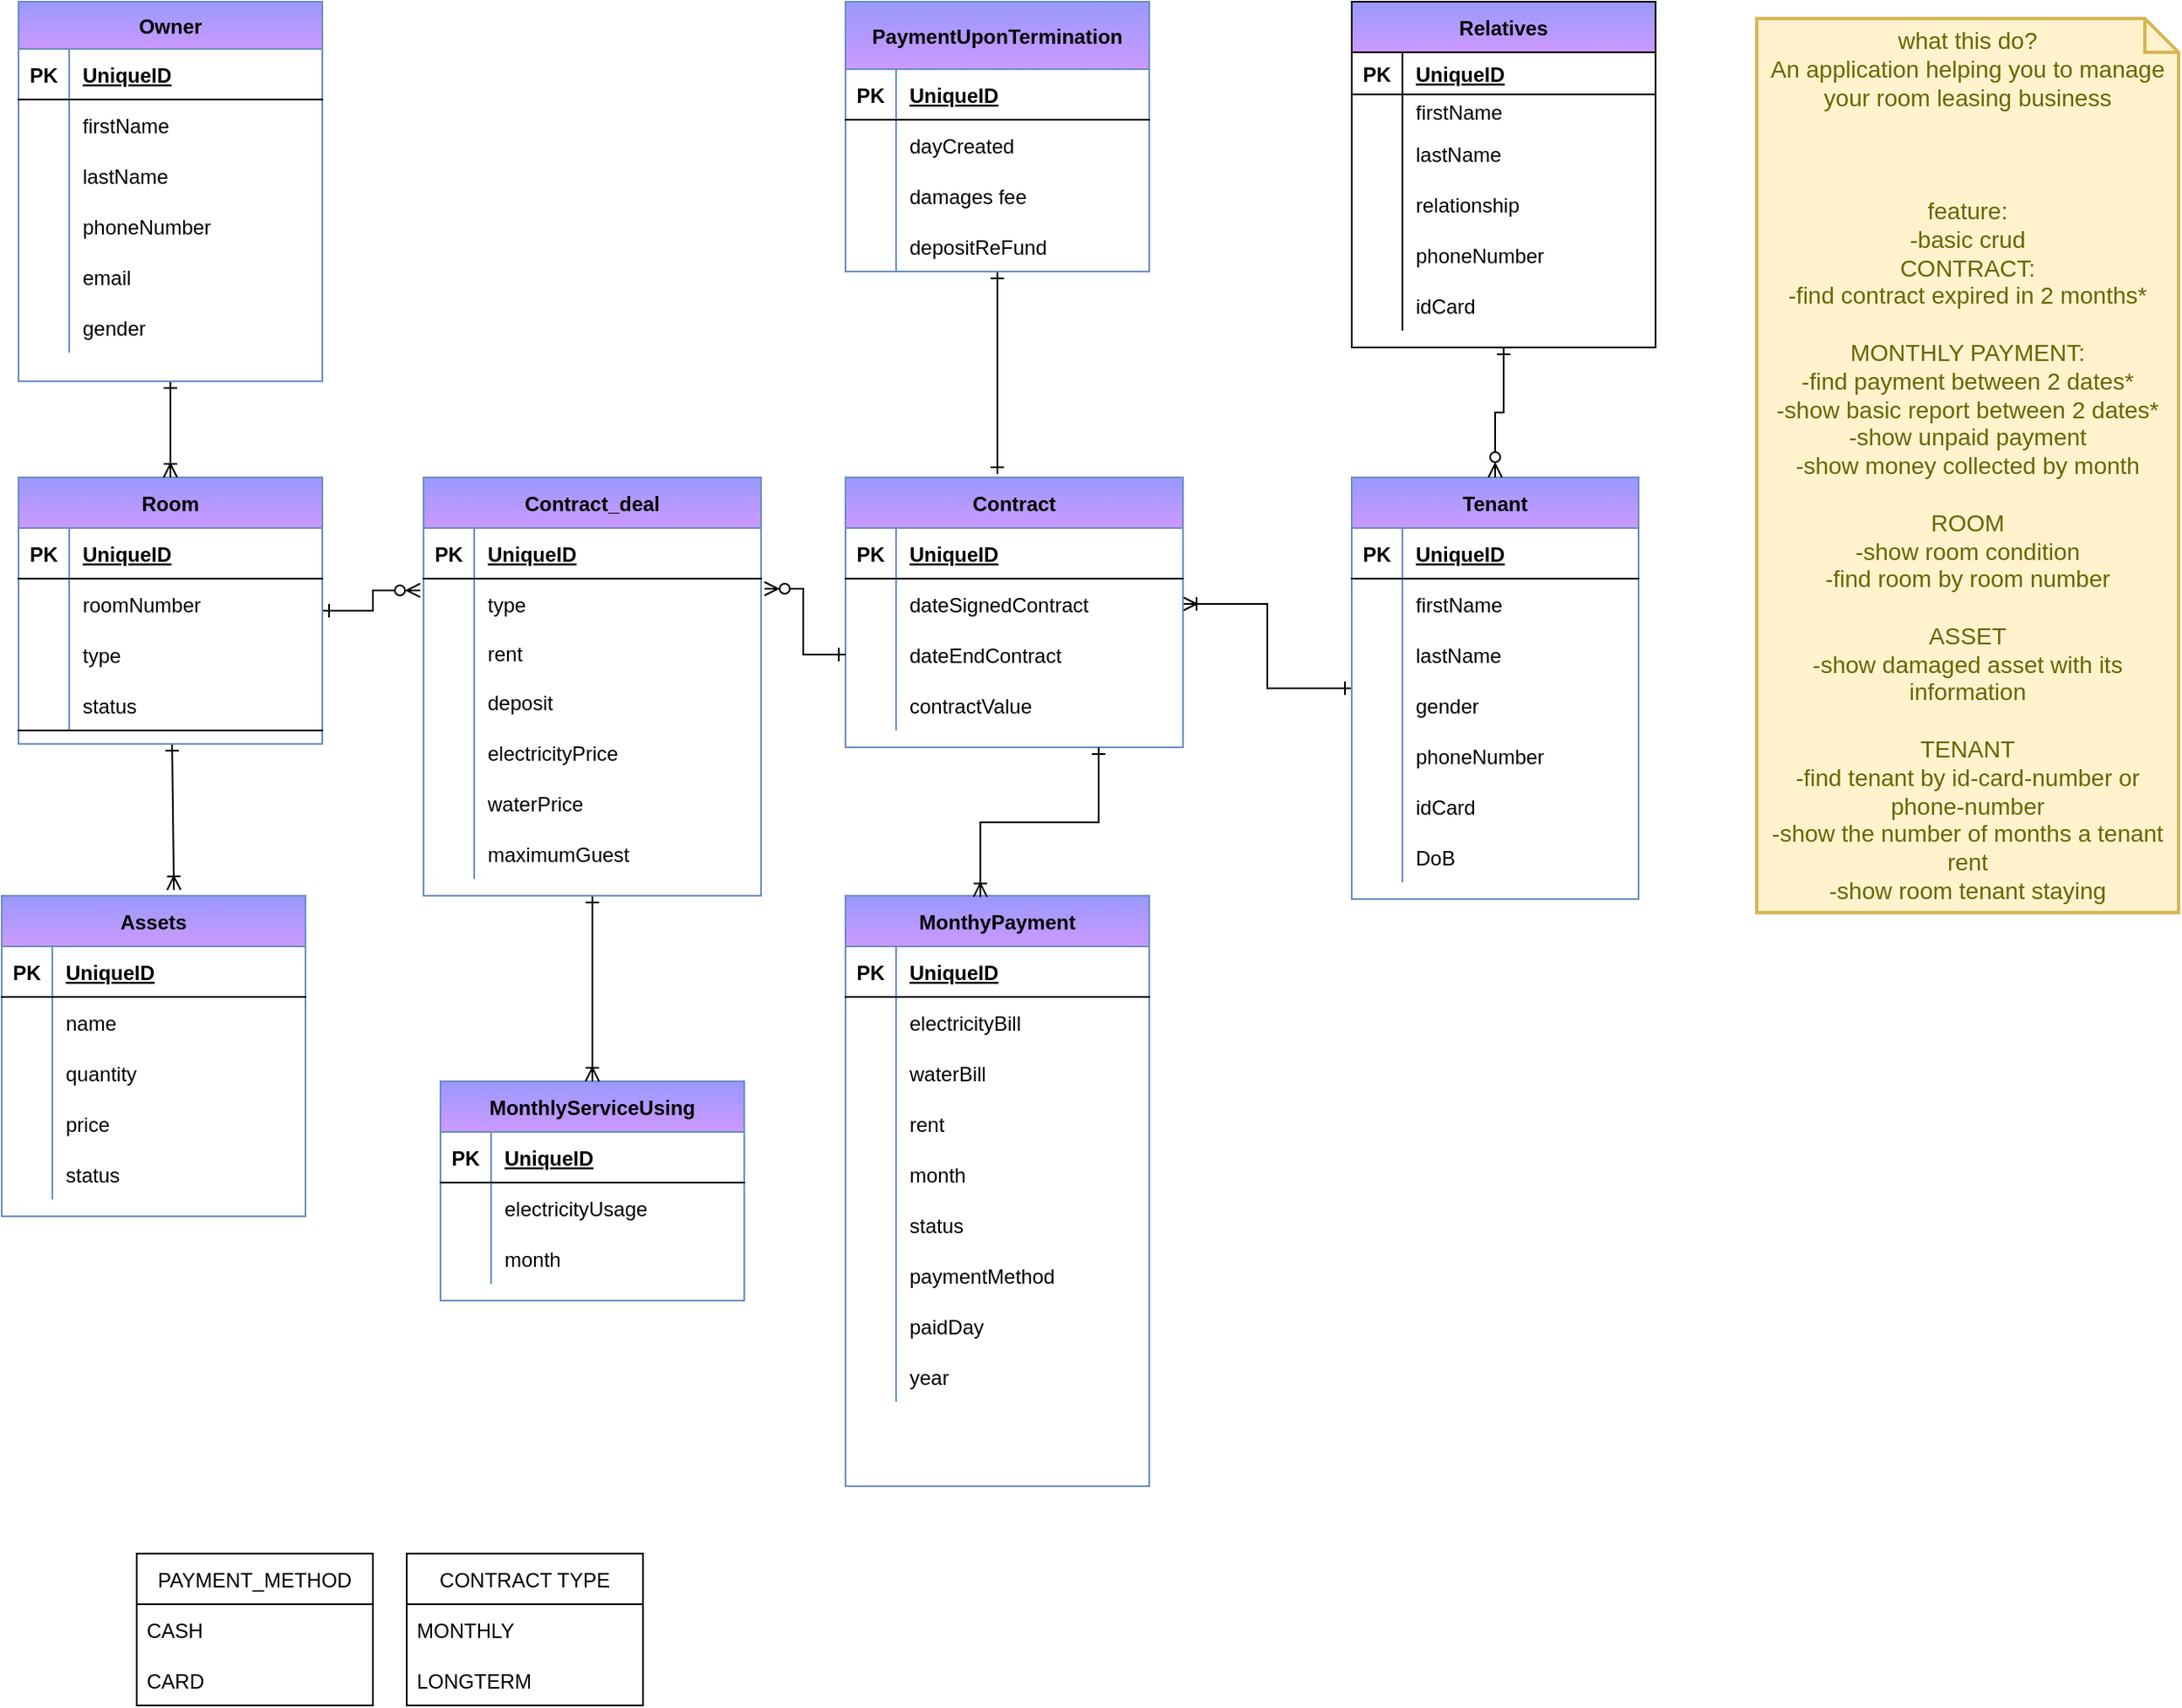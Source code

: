 <mxfile version="20.0.2" type="device"><diagram id="k0yEoH6gTjSKgL69Y3FD" name="Page-1"><mxGraphModel dx="1662" dy="794" grid="1" gridSize="10" guides="1" tooltips="1" connect="1" arrows="1" fold="1" page="1" pageScale="1" pageWidth="827" pageHeight="1169" math="0" shadow="0"><root><mxCell id="0"/><mxCell id="1" parent="0"/><mxCell id="0_t3lTL_n5EAaAKAflhG-1" style="edgeStyle=orthogonalEdgeStyle;rounded=0;orthogonalLoop=1;jettySize=auto;html=1;endArrow=ERzeroToMany;endFill=0;startArrow=ERone;startFill=0;entryX=-0.01;entryY=0.233;entryDx=0;entryDy=0;entryPerimeter=0;" parent="1" source="0_t3lTL_n5EAaAKAflhG-3" target="0_t3lTL_n5EAaAKAflhG-167" edge="1"><mxGeometry relative="1" as="geometry"><mxPoint x="570" y="1237" as="targetPoint"/></mxGeometry></mxCell><mxCell id="0_t3lTL_n5EAaAKAflhG-2" style="edgeStyle=none;rounded=0;orthogonalLoop=1;jettySize=auto;html=1;entryX=0.567;entryY=-0.018;entryDx=0;entryDy=0;entryPerimeter=0;elbow=vertical;endArrow=ERoneToMany;endFill=0;startArrow=ERone;startFill=0;" parent="1" source="0_t3lTL_n5EAaAKAflhG-3" target="0_t3lTL_n5EAaAKAflhG-102" edge="1"><mxGeometry relative="1" as="geometry"/></mxCell><mxCell id="0_t3lTL_n5EAaAKAflhG-3" value="Room" style="shape=table;startSize=30;container=1;collapsible=1;childLayout=tableLayout;fixedRows=1;rowLines=0;fontStyle=1;align=center;resizeLast=1;fillColor=#9999FF;strokeColor=#6c8ebf;gradientDirection=south;gradientColor=#CC99FF;" parent="1" vertex="1"><mxGeometry x="310" y="1162" width="180" height="158" as="geometry"/></mxCell><mxCell id="0_t3lTL_n5EAaAKAflhG-4" value="" style="shape=tableRow;horizontal=0;startSize=0;swimlaneHead=0;swimlaneBody=0;fillColor=none;collapsible=0;dropTarget=0;points=[[0,0.5],[1,0.5]];portConstraint=eastwest;top=0;left=0;right=0;bottom=1;" parent="0_t3lTL_n5EAaAKAflhG-3" vertex="1"><mxGeometry y="30" width="180" height="30" as="geometry"/></mxCell><mxCell id="0_t3lTL_n5EAaAKAflhG-5" value="PK" style="shape=partialRectangle;connectable=0;fillColor=none;top=0;left=0;bottom=0;right=0;fontStyle=1;overflow=hidden;" parent="0_t3lTL_n5EAaAKAflhG-4" vertex="1"><mxGeometry width="30" height="30" as="geometry"><mxRectangle width="30" height="30" as="alternateBounds"/></mxGeometry></mxCell><mxCell id="0_t3lTL_n5EAaAKAflhG-6" value="UniqueID" style="shape=partialRectangle;connectable=0;fillColor=none;top=0;left=0;bottom=0;right=0;align=left;spacingLeft=6;fontStyle=5;overflow=hidden;" parent="0_t3lTL_n5EAaAKAflhG-4" vertex="1"><mxGeometry x="30" width="150" height="30" as="geometry"><mxRectangle width="150" height="30" as="alternateBounds"/></mxGeometry></mxCell><mxCell id="0_t3lTL_n5EAaAKAflhG-7" value="" style="shape=tableRow;horizontal=0;startSize=0;swimlaneHead=0;swimlaneBody=0;fillColor=none;collapsible=0;dropTarget=0;points=[[0,0.5],[1,0.5]];portConstraint=eastwest;top=0;left=0;right=0;bottom=0;" parent="0_t3lTL_n5EAaAKAflhG-3" vertex="1"><mxGeometry y="60" width="180" height="30" as="geometry"/></mxCell><mxCell id="0_t3lTL_n5EAaAKAflhG-8" value="" style="shape=partialRectangle;connectable=0;fillColor=none;top=0;left=0;bottom=0;right=0;editable=1;overflow=hidden;" parent="0_t3lTL_n5EAaAKAflhG-7" vertex="1"><mxGeometry width="30" height="30" as="geometry"><mxRectangle width="30" height="30" as="alternateBounds"/></mxGeometry></mxCell><mxCell id="0_t3lTL_n5EAaAKAflhG-9" value="roomNumber" style="shape=partialRectangle;connectable=0;fillColor=none;top=0;left=0;bottom=0;right=0;align=left;spacingLeft=6;overflow=hidden;" parent="0_t3lTL_n5EAaAKAflhG-7" vertex="1"><mxGeometry x="30" width="150" height="30" as="geometry"><mxRectangle width="150" height="30" as="alternateBounds"/></mxGeometry></mxCell><mxCell id="0_t3lTL_n5EAaAKAflhG-10" value="" style="shape=tableRow;horizontal=0;startSize=0;swimlaneHead=0;swimlaneBody=0;fillColor=none;collapsible=0;dropTarget=0;points=[[0,0.5],[1,0.5]];portConstraint=eastwest;top=0;left=0;right=0;bottom=0;" parent="0_t3lTL_n5EAaAKAflhG-3" vertex="1"><mxGeometry y="90" width="180" height="30" as="geometry"/></mxCell><mxCell id="0_t3lTL_n5EAaAKAflhG-11" value="" style="shape=partialRectangle;connectable=0;fillColor=none;top=0;left=0;bottom=0;right=0;editable=1;overflow=hidden;" parent="0_t3lTL_n5EAaAKAflhG-10" vertex="1"><mxGeometry width="30" height="30" as="geometry"><mxRectangle width="30" height="30" as="alternateBounds"/></mxGeometry></mxCell><mxCell id="0_t3lTL_n5EAaAKAflhG-12" value="type" style="shape=partialRectangle;connectable=0;fillColor=none;top=0;left=0;bottom=0;right=0;align=left;spacingLeft=6;overflow=hidden;" parent="0_t3lTL_n5EAaAKAflhG-10" vertex="1"><mxGeometry x="30" width="150" height="30" as="geometry"><mxRectangle width="150" height="30" as="alternateBounds"/></mxGeometry></mxCell><mxCell id="0_t3lTL_n5EAaAKAflhG-13" value="" style="shape=tableRow;horizontal=0;startSize=0;swimlaneHead=0;swimlaneBody=0;fillColor=none;collapsible=0;dropTarget=0;points=[[0,0.5],[1,0.5]];portConstraint=eastwest;top=0;left=0;right=0;bottom=1;" parent="0_t3lTL_n5EAaAKAflhG-3" vertex="1"><mxGeometry y="120" width="180" height="30" as="geometry"/></mxCell><mxCell id="0_t3lTL_n5EAaAKAflhG-14" value="" style="shape=partialRectangle;connectable=0;fillColor=none;top=0;left=0;bottom=0;right=0;fontStyle=1;overflow=hidden;" parent="0_t3lTL_n5EAaAKAflhG-13" vertex="1"><mxGeometry width="30" height="30" as="geometry"><mxRectangle width="30" height="30" as="alternateBounds"/></mxGeometry></mxCell><mxCell id="0_t3lTL_n5EAaAKAflhG-15" value="status" style="shape=partialRectangle;connectable=0;fillColor=none;top=0;left=0;bottom=0;right=0;align=left;spacingLeft=6;fontStyle=0;overflow=hidden;" parent="0_t3lTL_n5EAaAKAflhG-13" vertex="1"><mxGeometry x="30" width="150" height="30" as="geometry"><mxRectangle width="150" height="30" as="alternateBounds"/></mxGeometry></mxCell><mxCell id="0_t3lTL_n5EAaAKAflhG-16" style="edgeStyle=orthogonalEdgeStyle;rounded=0;orthogonalLoop=1;jettySize=auto;html=1;startArrow=ERone;startFill=0;endArrow=ERoneToMany;endFill=0;entryX=1;entryY=0.5;entryDx=0;entryDy=0;" parent="1" source="0_t3lTL_n5EAaAKAflhG-17" target="0_t3lTL_n5EAaAKAflhG-63" edge="1"><mxGeometry relative="1" as="geometry"><mxPoint x="985.0" y="1480.0" as="targetPoint"/></mxGeometry></mxCell><mxCell id="0_t3lTL_n5EAaAKAflhG-17" value="Tenant" style="shape=table;startSize=30;container=1;collapsible=1;childLayout=tableLayout;fixedRows=1;rowLines=0;fontStyle=1;align=center;resizeLast=1;fillColor=#9999FF;strokeColor=#6c8ebf;gradientDirection=south;gradientColor=#CC99FF;rounded=0;shadow=0;sketch=0;" parent="1" vertex="1"><mxGeometry x="1100" y="1162" width="170" height="250" as="geometry"/></mxCell><mxCell id="0_t3lTL_n5EAaAKAflhG-18" value="" style="shape=tableRow;horizontal=0;startSize=0;swimlaneHead=0;swimlaneBody=0;fillColor=none;collapsible=0;dropTarget=0;points=[[0,0.5],[1,0.5]];portConstraint=eastwest;top=0;left=0;right=0;bottom=1;" parent="0_t3lTL_n5EAaAKAflhG-17" vertex="1"><mxGeometry y="30" width="170" height="30" as="geometry"/></mxCell><mxCell id="0_t3lTL_n5EAaAKAflhG-19" value="PK" style="shape=partialRectangle;connectable=0;fillColor=none;top=0;left=0;bottom=0;right=0;fontStyle=1;overflow=hidden;" parent="0_t3lTL_n5EAaAKAflhG-18" vertex="1"><mxGeometry width="30" height="30" as="geometry"><mxRectangle width="30" height="30" as="alternateBounds"/></mxGeometry></mxCell><mxCell id="0_t3lTL_n5EAaAKAflhG-20" value="UniqueID" style="shape=partialRectangle;connectable=0;fillColor=none;top=0;left=0;bottom=0;right=0;align=left;spacingLeft=6;fontStyle=5;overflow=hidden;" parent="0_t3lTL_n5EAaAKAflhG-18" vertex="1"><mxGeometry x="30" width="140" height="30" as="geometry"><mxRectangle width="140" height="30" as="alternateBounds"/></mxGeometry></mxCell><mxCell id="0_t3lTL_n5EAaAKAflhG-21" value="" style="shape=tableRow;horizontal=0;startSize=0;swimlaneHead=0;swimlaneBody=0;fillColor=none;collapsible=0;dropTarget=0;points=[[0,0.5],[1,0.5]];portConstraint=eastwest;top=0;left=0;right=0;bottom=0;" parent="0_t3lTL_n5EAaAKAflhG-17" vertex="1"><mxGeometry y="60" width="170" height="30" as="geometry"/></mxCell><mxCell id="0_t3lTL_n5EAaAKAflhG-22" value="" style="shape=partialRectangle;connectable=0;fillColor=none;top=0;left=0;bottom=0;right=0;editable=1;overflow=hidden;" parent="0_t3lTL_n5EAaAKAflhG-21" vertex="1"><mxGeometry width="30" height="30" as="geometry"><mxRectangle width="30" height="30" as="alternateBounds"/></mxGeometry></mxCell><mxCell id="0_t3lTL_n5EAaAKAflhG-23" value="firstName" style="shape=partialRectangle;connectable=0;fillColor=none;top=0;left=0;bottom=0;right=0;align=left;spacingLeft=6;overflow=hidden;" parent="0_t3lTL_n5EAaAKAflhG-21" vertex="1"><mxGeometry x="30" width="140" height="30" as="geometry"><mxRectangle width="140" height="30" as="alternateBounds"/></mxGeometry></mxCell><mxCell id="0_t3lTL_n5EAaAKAflhG-24" value="" style="shape=tableRow;horizontal=0;startSize=0;swimlaneHead=0;swimlaneBody=0;fillColor=none;collapsible=0;dropTarget=0;points=[[0,0.5],[1,0.5]];portConstraint=eastwest;top=0;left=0;right=0;bottom=0;" parent="0_t3lTL_n5EAaAKAflhG-17" vertex="1"><mxGeometry y="90" width="170" height="30" as="geometry"/></mxCell><mxCell id="0_t3lTL_n5EAaAKAflhG-25" value="" style="shape=partialRectangle;connectable=0;fillColor=none;top=0;left=0;bottom=0;right=0;editable=1;overflow=hidden;" parent="0_t3lTL_n5EAaAKAflhG-24" vertex="1"><mxGeometry width="30" height="30" as="geometry"><mxRectangle width="30" height="30" as="alternateBounds"/></mxGeometry></mxCell><mxCell id="0_t3lTL_n5EAaAKAflhG-26" value="lastName" style="shape=partialRectangle;connectable=0;fillColor=none;top=0;left=0;bottom=0;right=0;align=left;spacingLeft=6;overflow=hidden;" parent="0_t3lTL_n5EAaAKAflhG-24" vertex="1"><mxGeometry x="30" width="140" height="30" as="geometry"><mxRectangle width="140" height="30" as="alternateBounds"/></mxGeometry></mxCell><mxCell id="0_t3lTL_n5EAaAKAflhG-27" value="" style="shape=tableRow;horizontal=0;startSize=0;swimlaneHead=0;swimlaneBody=0;fillColor=none;collapsible=0;dropTarget=0;points=[[0,0.5],[1,0.5]];portConstraint=eastwest;top=0;left=0;right=0;bottom=0;" parent="0_t3lTL_n5EAaAKAflhG-17" vertex="1"><mxGeometry y="120" width="170" height="30" as="geometry"/></mxCell><mxCell id="0_t3lTL_n5EAaAKAflhG-28" value="" style="shape=partialRectangle;connectable=0;fillColor=none;top=0;left=0;bottom=0;right=0;editable=1;overflow=hidden;" parent="0_t3lTL_n5EAaAKAflhG-27" vertex="1"><mxGeometry width="30" height="30" as="geometry"><mxRectangle width="30" height="30" as="alternateBounds"/></mxGeometry></mxCell><mxCell id="0_t3lTL_n5EAaAKAflhG-29" value="gender" style="shape=partialRectangle;connectable=0;fillColor=none;top=0;left=0;bottom=0;right=0;align=left;spacingLeft=6;overflow=hidden;" parent="0_t3lTL_n5EAaAKAflhG-27" vertex="1"><mxGeometry x="30" width="140" height="30" as="geometry"><mxRectangle width="140" height="30" as="alternateBounds"/></mxGeometry></mxCell><mxCell id="0_t3lTL_n5EAaAKAflhG-30" value="" style="shape=tableRow;horizontal=0;startSize=0;swimlaneHead=0;swimlaneBody=0;fillColor=none;collapsible=0;dropTarget=0;points=[[0,0.5],[1,0.5]];portConstraint=eastwest;top=0;left=0;right=0;bottom=0;" parent="0_t3lTL_n5EAaAKAflhG-17" vertex="1"><mxGeometry y="150" width="170" height="30" as="geometry"/></mxCell><mxCell id="0_t3lTL_n5EAaAKAflhG-31" value="" style="shape=partialRectangle;connectable=0;fillColor=none;top=0;left=0;bottom=0;right=0;editable=1;overflow=hidden;" parent="0_t3lTL_n5EAaAKAflhG-30" vertex="1"><mxGeometry width="30" height="30" as="geometry"><mxRectangle width="30" height="30" as="alternateBounds"/></mxGeometry></mxCell><mxCell id="0_t3lTL_n5EAaAKAflhG-32" value="phoneNumber" style="shape=partialRectangle;connectable=0;fillColor=none;top=0;left=0;bottom=0;right=0;align=left;spacingLeft=6;overflow=hidden;" parent="0_t3lTL_n5EAaAKAflhG-30" vertex="1"><mxGeometry x="30" width="140" height="30" as="geometry"><mxRectangle width="140" height="30" as="alternateBounds"/></mxGeometry></mxCell><mxCell id="0_t3lTL_n5EAaAKAflhG-33" value="" style="shape=tableRow;horizontal=0;startSize=0;swimlaneHead=0;swimlaneBody=0;fillColor=none;collapsible=0;dropTarget=0;points=[[0,0.5],[1,0.5]];portConstraint=eastwest;top=0;left=0;right=0;bottom=0;" parent="0_t3lTL_n5EAaAKAflhG-17" vertex="1"><mxGeometry y="180" width="170" height="30" as="geometry"/></mxCell><mxCell id="0_t3lTL_n5EAaAKAflhG-34" value="" style="shape=partialRectangle;connectable=0;fillColor=none;top=0;left=0;bottom=0;right=0;editable=1;overflow=hidden;" parent="0_t3lTL_n5EAaAKAflhG-33" vertex="1"><mxGeometry width="30" height="30" as="geometry"><mxRectangle width="30" height="30" as="alternateBounds"/></mxGeometry></mxCell><mxCell id="0_t3lTL_n5EAaAKAflhG-35" value="idCard" style="shape=partialRectangle;connectable=0;fillColor=none;top=0;left=0;bottom=0;right=0;align=left;spacingLeft=6;overflow=hidden;" parent="0_t3lTL_n5EAaAKAflhG-33" vertex="1"><mxGeometry x="30" width="140" height="30" as="geometry"><mxRectangle width="140" height="30" as="alternateBounds"/></mxGeometry></mxCell><mxCell id="0_t3lTL_n5EAaAKAflhG-36" value="" style="shape=tableRow;horizontal=0;startSize=0;swimlaneHead=0;swimlaneBody=0;fillColor=none;collapsible=0;dropTarget=0;points=[[0,0.5],[1,0.5]];portConstraint=eastwest;top=0;left=0;right=0;bottom=0;" parent="0_t3lTL_n5EAaAKAflhG-17" vertex="1"><mxGeometry y="210" width="170" height="30" as="geometry"/></mxCell><mxCell id="0_t3lTL_n5EAaAKAflhG-37" value="" style="shape=partialRectangle;connectable=0;fillColor=none;top=0;left=0;bottom=0;right=0;editable=1;overflow=hidden;" parent="0_t3lTL_n5EAaAKAflhG-36" vertex="1"><mxGeometry width="30" height="30" as="geometry"><mxRectangle width="30" height="30" as="alternateBounds"/></mxGeometry></mxCell><mxCell id="0_t3lTL_n5EAaAKAflhG-38" value="DoB" style="shape=partialRectangle;connectable=0;fillColor=none;top=0;left=0;bottom=0;right=0;align=left;spacingLeft=6;overflow=hidden;" parent="0_t3lTL_n5EAaAKAflhG-36" vertex="1"><mxGeometry x="30" width="140" height="30" as="geometry"><mxRectangle width="140" height="30" as="alternateBounds"/></mxGeometry></mxCell><mxCell id="0_t3lTL_n5EAaAKAflhG-39" style="edgeStyle=orthogonalEdgeStyle;rounded=0;orthogonalLoop=1;jettySize=auto;html=1;entryX=0.5;entryY=0;entryDx=0;entryDy=0;endArrow=ERoneToMany;endFill=0;startArrow=ERone;startFill=0;" parent="1" source="0_t3lTL_n5EAaAKAflhG-40" target="0_t3lTL_n5EAaAKAflhG-3" edge="1"><mxGeometry relative="1" as="geometry"/></mxCell><mxCell id="0_t3lTL_n5EAaAKAflhG-40" value="Owner" style="shape=table;startSize=28;container=1;collapsible=1;childLayout=tableLayout;fixedRows=1;rowLines=0;fontStyle=1;align=center;resizeLast=1;fillColor=#9999FF;strokeColor=#6c8ebf;gradientDirection=south;gradientColor=#CC99FF;" parent="1" vertex="1"><mxGeometry x="310" y="880" width="180" height="225" as="geometry"/></mxCell><mxCell id="0_t3lTL_n5EAaAKAflhG-41" value="" style="shape=tableRow;horizontal=0;startSize=0;swimlaneHead=0;swimlaneBody=0;fillColor=none;collapsible=0;dropTarget=0;points=[[0,0.5],[1,0.5]];portConstraint=eastwest;top=0;left=0;right=0;bottom=1;" parent="0_t3lTL_n5EAaAKAflhG-40" vertex="1"><mxGeometry y="28" width="180" height="30" as="geometry"/></mxCell><mxCell id="0_t3lTL_n5EAaAKAflhG-42" value="PK" style="shape=partialRectangle;connectable=0;fillColor=none;top=0;left=0;bottom=0;right=0;fontStyle=1;overflow=hidden;" parent="0_t3lTL_n5EAaAKAflhG-41" vertex="1"><mxGeometry width="30" height="30" as="geometry"><mxRectangle width="30" height="30" as="alternateBounds"/></mxGeometry></mxCell><mxCell id="0_t3lTL_n5EAaAKAflhG-43" value="UniqueID" style="shape=partialRectangle;connectable=0;fillColor=none;top=0;left=0;bottom=0;right=0;align=left;spacingLeft=6;fontStyle=5;overflow=hidden;" parent="0_t3lTL_n5EAaAKAflhG-41" vertex="1"><mxGeometry x="30" width="150" height="30" as="geometry"><mxRectangle width="150" height="30" as="alternateBounds"/></mxGeometry></mxCell><mxCell id="0_t3lTL_n5EAaAKAflhG-44" value="" style="shape=tableRow;horizontal=0;startSize=0;swimlaneHead=0;swimlaneBody=0;fillColor=none;collapsible=0;dropTarget=0;points=[[0,0.5],[1,0.5]];portConstraint=eastwest;top=0;left=0;right=0;bottom=0;" parent="0_t3lTL_n5EAaAKAflhG-40" vertex="1"><mxGeometry y="58" width="180" height="30" as="geometry"/></mxCell><mxCell id="0_t3lTL_n5EAaAKAflhG-45" value="" style="shape=partialRectangle;connectable=0;fillColor=none;top=0;left=0;bottom=0;right=0;editable=1;overflow=hidden;" parent="0_t3lTL_n5EAaAKAflhG-44" vertex="1"><mxGeometry width="30" height="30" as="geometry"><mxRectangle width="30" height="30" as="alternateBounds"/></mxGeometry></mxCell><mxCell id="0_t3lTL_n5EAaAKAflhG-46" value="firstName" style="shape=partialRectangle;connectable=0;fillColor=none;top=0;left=0;bottom=0;right=0;align=left;spacingLeft=6;overflow=hidden;" parent="0_t3lTL_n5EAaAKAflhG-44" vertex="1"><mxGeometry x="30" width="150" height="30" as="geometry"><mxRectangle width="150" height="30" as="alternateBounds"/></mxGeometry></mxCell><mxCell id="0_t3lTL_n5EAaAKAflhG-47" value="" style="shape=tableRow;horizontal=0;startSize=0;swimlaneHead=0;swimlaneBody=0;fillColor=none;collapsible=0;dropTarget=0;points=[[0,0.5],[1,0.5]];portConstraint=eastwest;top=0;left=0;right=0;bottom=0;" parent="0_t3lTL_n5EAaAKAflhG-40" vertex="1"><mxGeometry y="88" width="180" height="30" as="geometry"/></mxCell><mxCell id="0_t3lTL_n5EAaAKAflhG-48" value="" style="shape=partialRectangle;connectable=0;fillColor=none;top=0;left=0;bottom=0;right=0;editable=1;overflow=hidden;" parent="0_t3lTL_n5EAaAKAflhG-47" vertex="1"><mxGeometry width="30" height="30" as="geometry"><mxRectangle width="30" height="30" as="alternateBounds"/></mxGeometry></mxCell><mxCell id="0_t3lTL_n5EAaAKAflhG-49" value="lastName" style="shape=partialRectangle;connectable=0;fillColor=none;top=0;left=0;bottom=0;right=0;align=left;spacingLeft=6;overflow=hidden;" parent="0_t3lTL_n5EAaAKAflhG-47" vertex="1"><mxGeometry x="30" width="150" height="30" as="geometry"><mxRectangle width="150" height="30" as="alternateBounds"/></mxGeometry></mxCell><mxCell id="0_t3lTL_n5EAaAKAflhG-50" value="" style="shape=tableRow;horizontal=0;startSize=0;swimlaneHead=0;swimlaneBody=0;fillColor=none;collapsible=0;dropTarget=0;points=[[0,0.5],[1,0.5]];portConstraint=eastwest;top=0;left=0;right=0;bottom=0;" parent="0_t3lTL_n5EAaAKAflhG-40" vertex="1"><mxGeometry y="118" width="180" height="30" as="geometry"/></mxCell><mxCell id="0_t3lTL_n5EAaAKAflhG-51" value="" style="shape=partialRectangle;connectable=0;fillColor=none;top=0;left=0;bottom=0;right=0;editable=1;overflow=hidden;" parent="0_t3lTL_n5EAaAKAflhG-50" vertex="1"><mxGeometry width="30" height="30" as="geometry"><mxRectangle width="30" height="30" as="alternateBounds"/></mxGeometry></mxCell><mxCell id="0_t3lTL_n5EAaAKAflhG-52" value="phoneNumber" style="shape=partialRectangle;connectable=0;fillColor=none;top=0;left=0;bottom=0;right=0;align=left;spacingLeft=6;overflow=hidden;" parent="0_t3lTL_n5EAaAKAflhG-50" vertex="1"><mxGeometry x="30" width="150" height="30" as="geometry"><mxRectangle width="150" height="30" as="alternateBounds"/></mxGeometry></mxCell><mxCell id="0_t3lTL_n5EAaAKAflhG-53" value="" style="shape=tableRow;horizontal=0;startSize=0;swimlaneHead=0;swimlaneBody=0;fillColor=none;collapsible=0;dropTarget=0;points=[[0,0.5],[1,0.5]];portConstraint=eastwest;top=0;left=0;right=0;bottom=0;" parent="0_t3lTL_n5EAaAKAflhG-40" vertex="1"><mxGeometry y="148" width="180" height="30" as="geometry"/></mxCell><mxCell id="0_t3lTL_n5EAaAKAflhG-54" value="" style="shape=partialRectangle;connectable=0;fillColor=none;top=0;left=0;bottom=0;right=0;editable=1;overflow=hidden;" parent="0_t3lTL_n5EAaAKAflhG-53" vertex="1"><mxGeometry width="30" height="30" as="geometry"><mxRectangle width="30" height="30" as="alternateBounds"/></mxGeometry></mxCell><mxCell id="0_t3lTL_n5EAaAKAflhG-55" value="email" style="shape=partialRectangle;connectable=0;fillColor=none;top=0;left=0;bottom=0;right=0;align=left;spacingLeft=6;overflow=hidden;" parent="0_t3lTL_n5EAaAKAflhG-53" vertex="1"><mxGeometry x="30" width="150" height="30" as="geometry"><mxRectangle width="150" height="30" as="alternateBounds"/></mxGeometry></mxCell><mxCell id="0_t3lTL_n5EAaAKAflhG-56" value="" style="shape=tableRow;horizontal=0;startSize=0;swimlaneHead=0;swimlaneBody=0;fillColor=none;collapsible=0;dropTarget=0;points=[[0,0.5],[1,0.5]];portConstraint=eastwest;top=0;left=0;right=0;bottom=0;" parent="0_t3lTL_n5EAaAKAflhG-40" vertex="1"><mxGeometry y="178" width="180" height="30" as="geometry"/></mxCell><mxCell id="0_t3lTL_n5EAaAKAflhG-57" value="" style="shape=partialRectangle;connectable=0;fillColor=none;top=0;left=0;bottom=0;right=0;editable=1;overflow=hidden;" parent="0_t3lTL_n5EAaAKAflhG-56" vertex="1"><mxGeometry width="30" height="30" as="geometry"><mxRectangle width="30" height="30" as="alternateBounds"/></mxGeometry></mxCell><mxCell id="0_t3lTL_n5EAaAKAflhG-58" value="gender" style="shape=partialRectangle;connectable=0;fillColor=none;top=0;left=0;bottom=0;right=0;align=left;spacingLeft=6;overflow=hidden;" parent="0_t3lTL_n5EAaAKAflhG-56" vertex="1"><mxGeometry x="30" width="150" height="30" as="geometry"><mxRectangle width="150" height="30" as="alternateBounds"/></mxGeometry></mxCell><mxCell id="0_t3lTL_n5EAaAKAflhG-59" value="Contract" style="shape=table;startSize=30;container=1;collapsible=1;childLayout=tableLayout;fixedRows=1;rowLines=0;fontStyle=1;align=center;resizeLast=1;fillColor=#9999FF;strokeColor=#6c8ebf;gradientDirection=south;gradientColor=#CC99FF;" parent="1" vertex="1"><mxGeometry x="800" y="1162" width="200" height="160" as="geometry"/></mxCell><mxCell id="0_t3lTL_n5EAaAKAflhG-60" value="" style="shape=tableRow;horizontal=0;startSize=0;swimlaneHead=0;swimlaneBody=0;fillColor=none;collapsible=0;dropTarget=0;points=[[0,0.5],[1,0.5]];portConstraint=eastwest;top=0;left=0;right=0;bottom=1;" parent="0_t3lTL_n5EAaAKAflhG-59" vertex="1"><mxGeometry y="30" width="200" height="30" as="geometry"/></mxCell><mxCell id="0_t3lTL_n5EAaAKAflhG-61" value="PK" style="shape=partialRectangle;connectable=0;fillColor=none;top=0;left=0;bottom=0;right=0;fontStyle=1;overflow=hidden;" parent="0_t3lTL_n5EAaAKAflhG-60" vertex="1"><mxGeometry width="30" height="30" as="geometry"><mxRectangle width="30" height="30" as="alternateBounds"/></mxGeometry></mxCell><mxCell id="0_t3lTL_n5EAaAKAflhG-62" value="UniqueID" style="shape=partialRectangle;connectable=0;fillColor=none;top=0;left=0;bottom=0;right=0;align=left;spacingLeft=6;fontStyle=5;overflow=hidden;" parent="0_t3lTL_n5EAaAKAflhG-60" vertex="1"><mxGeometry x="30" width="170" height="30" as="geometry"><mxRectangle width="170" height="30" as="alternateBounds"/></mxGeometry></mxCell><mxCell id="0_t3lTL_n5EAaAKAflhG-63" value="" style="shape=tableRow;horizontal=0;startSize=0;swimlaneHead=0;swimlaneBody=0;fillColor=none;collapsible=0;dropTarget=0;points=[[0,0.5],[1,0.5]];portConstraint=eastwest;top=0;left=0;right=0;bottom=0;" parent="0_t3lTL_n5EAaAKAflhG-59" vertex="1"><mxGeometry y="60" width="200" height="30" as="geometry"/></mxCell><mxCell id="0_t3lTL_n5EAaAKAflhG-64" value="" style="shape=partialRectangle;connectable=0;fillColor=none;top=0;left=0;bottom=0;right=0;editable=1;overflow=hidden;" parent="0_t3lTL_n5EAaAKAflhG-63" vertex="1"><mxGeometry width="30" height="30" as="geometry"><mxRectangle width="30" height="30" as="alternateBounds"/></mxGeometry></mxCell><mxCell id="0_t3lTL_n5EAaAKAflhG-65" value="dateSignedContract" style="shape=partialRectangle;connectable=0;fillColor=none;top=0;left=0;bottom=0;right=0;align=left;spacingLeft=6;overflow=hidden;" parent="0_t3lTL_n5EAaAKAflhG-63" vertex="1"><mxGeometry x="30" width="170" height="30" as="geometry"><mxRectangle width="170" height="30" as="alternateBounds"/></mxGeometry></mxCell><mxCell id="0_t3lTL_n5EAaAKAflhG-66" value="" style="shape=tableRow;horizontal=0;startSize=0;swimlaneHead=0;swimlaneBody=0;fillColor=none;collapsible=0;dropTarget=0;points=[[0,0.5],[1,0.5]];portConstraint=eastwest;top=0;left=0;right=0;bottom=0;" parent="0_t3lTL_n5EAaAKAflhG-59" vertex="1"><mxGeometry y="90" width="200" height="30" as="geometry"/></mxCell><mxCell id="0_t3lTL_n5EAaAKAflhG-67" value="" style="shape=partialRectangle;connectable=0;fillColor=none;top=0;left=0;bottom=0;right=0;editable=1;overflow=hidden;" parent="0_t3lTL_n5EAaAKAflhG-66" vertex="1"><mxGeometry width="30" height="30" as="geometry"><mxRectangle width="30" height="30" as="alternateBounds"/></mxGeometry></mxCell><mxCell id="0_t3lTL_n5EAaAKAflhG-68" value="dateEndContract" style="shape=partialRectangle;connectable=0;fillColor=none;top=0;left=0;bottom=0;right=0;align=left;spacingLeft=6;overflow=hidden;" parent="0_t3lTL_n5EAaAKAflhG-66" vertex="1"><mxGeometry x="30" width="170" height="30" as="geometry"><mxRectangle width="170" height="30" as="alternateBounds"/></mxGeometry></mxCell><mxCell id="0_t3lTL_n5EAaAKAflhG-69" value="" style="shape=tableRow;horizontal=0;startSize=0;swimlaneHead=0;swimlaneBody=0;fillColor=none;collapsible=0;dropTarget=0;points=[[0,0.5],[1,0.5]];portConstraint=eastwest;top=0;left=0;right=0;bottom=0;" parent="0_t3lTL_n5EAaAKAflhG-59" vertex="1"><mxGeometry y="120" width="200" height="30" as="geometry"/></mxCell><mxCell id="0_t3lTL_n5EAaAKAflhG-70" value="" style="shape=partialRectangle;connectable=0;fillColor=none;top=0;left=0;bottom=0;right=0;editable=1;overflow=hidden;" parent="0_t3lTL_n5EAaAKAflhG-69" vertex="1"><mxGeometry width="30" height="30" as="geometry"><mxRectangle width="30" height="30" as="alternateBounds"/></mxGeometry></mxCell><mxCell id="0_t3lTL_n5EAaAKAflhG-71" value="contractValue" style="shape=partialRectangle;connectable=0;fillColor=none;top=0;left=0;bottom=0;right=0;align=left;spacingLeft=6;overflow=hidden;" parent="0_t3lTL_n5EAaAKAflhG-69" vertex="1"><mxGeometry x="30" width="170" height="30" as="geometry"><mxRectangle width="170" height="30" as="alternateBounds"/></mxGeometry></mxCell><mxCell id="0_t3lTL_n5EAaAKAflhG-72" style="edgeStyle=orthogonalEdgeStyle;rounded=0;orthogonalLoop=1;jettySize=auto;html=1;exitX=0.5;exitY=1;exitDx=0;exitDy=0;startArrow=ERone;startFill=0;endArrow=ERzeroToMany;endFill=0;" parent="1" source="0_t3lTL_n5EAaAKAflhG-73" target="0_t3lTL_n5EAaAKAflhG-17" edge="1"><mxGeometry relative="1" as="geometry"/></mxCell><mxCell id="0_t3lTL_n5EAaAKAflhG-73" value="Relatives" style="shape=table;startSize=30;container=1;collapsible=1;childLayout=tableLayout;fixedRows=1;rowLines=0;fontStyle=1;align=center;resizeLast=1;fillColor=#9999FF;gradientColor=#CC99FF;gradientDirection=south;" parent="1" vertex="1"><mxGeometry x="1100" y="880" width="180" height="205" as="geometry"/></mxCell><mxCell id="0_t3lTL_n5EAaAKAflhG-74" value="" style="shape=tableRow;horizontal=0;startSize=0;swimlaneHead=0;swimlaneBody=0;fillColor=none;collapsible=0;dropTarget=0;points=[[0,0.5],[1,0.5]];portConstraint=eastwest;top=0;left=0;right=0;bottom=1;" parent="0_t3lTL_n5EAaAKAflhG-73" vertex="1"><mxGeometry y="30" width="180" height="25" as="geometry"/></mxCell><mxCell id="0_t3lTL_n5EAaAKAflhG-75" value="PK" style="shape=partialRectangle;connectable=0;fillColor=none;top=0;left=0;bottom=0;right=0;fontStyle=1;overflow=hidden;" parent="0_t3lTL_n5EAaAKAflhG-74" vertex="1"><mxGeometry width="30" height="25" as="geometry"><mxRectangle width="30" height="25" as="alternateBounds"/></mxGeometry></mxCell><mxCell id="0_t3lTL_n5EAaAKAflhG-76" value="UniqueID" style="shape=partialRectangle;connectable=0;fillColor=none;top=0;left=0;bottom=0;right=0;align=left;spacingLeft=6;fontStyle=5;overflow=hidden;" parent="0_t3lTL_n5EAaAKAflhG-74" vertex="1"><mxGeometry x="30" width="150" height="25" as="geometry"><mxRectangle width="150" height="25" as="alternateBounds"/></mxGeometry></mxCell><mxCell id="0_t3lTL_n5EAaAKAflhG-77" value="" style="shape=tableRow;horizontal=0;startSize=0;swimlaneHead=0;swimlaneBody=0;fillColor=none;collapsible=0;dropTarget=0;points=[[0,0.5],[1,0.5]];portConstraint=eastwest;top=0;left=0;right=0;bottom=0;" parent="0_t3lTL_n5EAaAKAflhG-73" vertex="1"><mxGeometry y="55" width="180" height="20" as="geometry"/></mxCell><mxCell id="0_t3lTL_n5EAaAKAflhG-78" value="" style="shape=partialRectangle;connectable=0;fillColor=none;top=0;left=0;bottom=0;right=0;editable=1;overflow=hidden;" parent="0_t3lTL_n5EAaAKAflhG-77" vertex="1"><mxGeometry width="30" height="20" as="geometry"><mxRectangle width="30" height="20" as="alternateBounds"/></mxGeometry></mxCell><mxCell id="0_t3lTL_n5EAaAKAflhG-79" value="firstName" style="shape=partialRectangle;connectable=0;fillColor=none;top=0;left=0;bottom=0;right=0;align=left;spacingLeft=6;overflow=hidden;" parent="0_t3lTL_n5EAaAKAflhG-77" vertex="1"><mxGeometry x="30" width="150" height="20" as="geometry"><mxRectangle width="150" height="20" as="alternateBounds"/></mxGeometry></mxCell><mxCell id="0_t3lTL_n5EAaAKAflhG-80" value="" style="shape=tableRow;horizontal=0;startSize=0;swimlaneHead=0;swimlaneBody=0;fillColor=none;collapsible=0;dropTarget=0;points=[[0,0.5],[1,0.5]];portConstraint=eastwest;top=0;left=0;right=0;bottom=0;" parent="0_t3lTL_n5EAaAKAflhG-73" vertex="1"><mxGeometry y="75" width="180" height="30" as="geometry"/></mxCell><mxCell id="0_t3lTL_n5EAaAKAflhG-81" value="" style="shape=partialRectangle;connectable=0;fillColor=none;top=0;left=0;bottom=0;right=0;editable=1;overflow=hidden;" parent="0_t3lTL_n5EAaAKAflhG-80" vertex="1"><mxGeometry width="30" height="30" as="geometry"><mxRectangle width="30" height="30" as="alternateBounds"/></mxGeometry></mxCell><mxCell id="0_t3lTL_n5EAaAKAflhG-82" value="lastName" style="shape=partialRectangle;connectable=0;fillColor=none;top=0;left=0;bottom=0;right=0;align=left;spacingLeft=6;overflow=hidden;" parent="0_t3lTL_n5EAaAKAflhG-80" vertex="1"><mxGeometry x="30" width="150" height="30" as="geometry"><mxRectangle width="150" height="30" as="alternateBounds"/></mxGeometry></mxCell><mxCell id="0_t3lTL_n5EAaAKAflhG-83" value="" style="shape=tableRow;horizontal=0;startSize=0;swimlaneHead=0;swimlaneBody=0;fillColor=none;collapsible=0;dropTarget=0;points=[[0,0.5],[1,0.5]];portConstraint=eastwest;top=0;left=0;right=0;bottom=0;" parent="0_t3lTL_n5EAaAKAflhG-73" vertex="1"><mxGeometry y="105" width="180" height="30" as="geometry"/></mxCell><mxCell id="0_t3lTL_n5EAaAKAflhG-84" value="" style="shape=partialRectangle;connectable=0;fillColor=none;top=0;left=0;bottom=0;right=0;editable=1;overflow=hidden;" parent="0_t3lTL_n5EAaAKAflhG-83" vertex="1"><mxGeometry width="30" height="30" as="geometry"><mxRectangle width="30" height="30" as="alternateBounds"/></mxGeometry></mxCell><mxCell id="0_t3lTL_n5EAaAKAflhG-85" value="relationship" style="shape=partialRectangle;connectable=0;fillColor=none;top=0;left=0;bottom=0;right=0;align=left;spacingLeft=6;overflow=hidden;" parent="0_t3lTL_n5EAaAKAflhG-83" vertex="1"><mxGeometry x="30" width="150" height="30" as="geometry"><mxRectangle width="150" height="30" as="alternateBounds"/></mxGeometry></mxCell><mxCell id="0_t3lTL_n5EAaAKAflhG-86" value="" style="shape=tableRow;horizontal=0;startSize=0;swimlaneHead=0;swimlaneBody=0;fillColor=none;collapsible=0;dropTarget=0;points=[[0,0.5],[1,0.5]];portConstraint=eastwest;top=0;left=0;right=0;bottom=0;" parent="0_t3lTL_n5EAaAKAflhG-73" vertex="1"><mxGeometry y="135" width="180" height="30" as="geometry"/></mxCell><mxCell id="0_t3lTL_n5EAaAKAflhG-87" value="" style="shape=partialRectangle;connectable=0;fillColor=none;top=0;left=0;bottom=0;right=0;editable=1;overflow=hidden;" parent="0_t3lTL_n5EAaAKAflhG-86" vertex="1"><mxGeometry width="30" height="30" as="geometry"><mxRectangle width="30" height="30" as="alternateBounds"/></mxGeometry></mxCell><mxCell id="0_t3lTL_n5EAaAKAflhG-88" value="phoneNumber" style="shape=partialRectangle;connectable=0;fillColor=none;top=0;left=0;bottom=0;right=0;align=left;spacingLeft=6;overflow=hidden;" parent="0_t3lTL_n5EAaAKAflhG-86" vertex="1"><mxGeometry x="30" width="150" height="30" as="geometry"><mxRectangle width="150" height="30" as="alternateBounds"/></mxGeometry></mxCell><mxCell id="0_t3lTL_n5EAaAKAflhG-89" value="" style="shape=tableRow;horizontal=0;startSize=0;swimlaneHead=0;swimlaneBody=0;fillColor=none;collapsible=0;dropTarget=0;points=[[0,0.5],[1,0.5]];portConstraint=eastwest;top=0;left=0;right=0;bottom=0;" parent="0_t3lTL_n5EAaAKAflhG-73" vertex="1"><mxGeometry y="165" width="180" height="30" as="geometry"/></mxCell><mxCell id="0_t3lTL_n5EAaAKAflhG-90" value="" style="shape=partialRectangle;connectable=0;fillColor=none;top=0;left=0;bottom=0;right=0;editable=1;overflow=hidden;" parent="0_t3lTL_n5EAaAKAflhG-89" vertex="1"><mxGeometry width="30" height="30" as="geometry"><mxRectangle width="30" height="30" as="alternateBounds"/></mxGeometry></mxCell><mxCell id="0_t3lTL_n5EAaAKAflhG-91" value="idCard" style="shape=partialRectangle;connectable=0;fillColor=none;top=0;left=0;bottom=0;right=0;align=left;spacingLeft=6;overflow=hidden;" parent="0_t3lTL_n5EAaAKAflhG-89" vertex="1"><mxGeometry x="30" width="150" height="30" as="geometry"><mxRectangle width="150" height="30" as="alternateBounds"/></mxGeometry></mxCell><mxCell id="0_t3lTL_n5EAaAKAflhG-92" value="MonthlyServiceUsing" style="shape=table;startSize=30;container=1;collapsible=1;childLayout=tableLayout;fixedRows=1;rowLines=0;fontStyle=1;align=center;resizeLast=1;fillColor=#9999FF;strokeColor=#6c8ebf;gradientDirection=south;gradientColor=#CC99FF;" parent="1" vertex="1"><mxGeometry x="560" y="1520" width="180" height="130" as="geometry"/></mxCell><mxCell id="0_t3lTL_n5EAaAKAflhG-93" value="" style="shape=tableRow;horizontal=0;startSize=0;swimlaneHead=0;swimlaneBody=0;fillColor=none;collapsible=0;dropTarget=0;points=[[0,0.5],[1,0.5]];portConstraint=eastwest;top=0;left=0;right=0;bottom=1;" parent="0_t3lTL_n5EAaAKAflhG-92" vertex="1"><mxGeometry y="30" width="180" height="30" as="geometry"/></mxCell><mxCell id="0_t3lTL_n5EAaAKAflhG-94" value="PK" style="shape=partialRectangle;connectable=0;fillColor=none;top=0;left=0;bottom=0;right=0;fontStyle=1;overflow=hidden;" parent="0_t3lTL_n5EAaAKAflhG-93" vertex="1"><mxGeometry width="30" height="30" as="geometry"><mxRectangle width="30" height="30" as="alternateBounds"/></mxGeometry></mxCell><mxCell id="0_t3lTL_n5EAaAKAflhG-95" value="UniqueID" style="shape=partialRectangle;connectable=0;fillColor=none;top=0;left=0;bottom=0;right=0;align=left;spacingLeft=6;fontStyle=5;overflow=hidden;" parent="0_t3lTL_n5EAaAKAflhG-93" vertex="1"><mxGeometry x="30" width="150" height="30" as="geometry"><mxRectangle width="150" height="30" as="alternateBounds"/></mxGeometry></mxCell><mxCell id="0_t3lTL_n5EAaAKAflhG-96" value="" style="shape=tableRow;horizontal=0;startSize=0;swimlaneHead=0;swimlaneBody=0;fillColor=none;collapsible=0;dropTarget=0;points=[[0,0.5],[1,0.5]];portConstraint=eastwest;top=0;left=0;right=0;bottom=0;" parent="0_t3lTL_n5EAaAKAflhG-92" vertex="1"><mxGeometry y="60" width="180" height="30" as="geometry"/></mxCell><mxCell id="0_t3lTL_n5EAaAKAflhG-97" value="" style="shape=partialRectangle;connectable=0;fillColor=none;top=0;left=0;bottom=0;right=0;editable=1;overflow=hidden;" parent="0_t3lTL_n5EAaAKAflhG-96" vertex="1"><mxGeometry width="30" height="30" as="geometry"><mxRectangle width="30" height="30" as="alternateBounds"/></mxGeometry></mxCell><mxCell id="0_t3lTL_n5EAaAKAflhG-98" value="electricityUsage" style="shape=partialRectangle;connectable=0;fillColor=none;top=0;left=0;bottom=0;right=0;align=left;spacingLeft=6;overflow=hidden;" parent="0_t3lTL_n5EAaAKAflhG-96" vertex="1"><mxGeometry x="30" width="150" height="30" as="geometry"><mxRectangle width="150" height="30" as="alternateBounds"/></mxGeometry></mxCell><mxCell id="0_t3lTL_n5EAaAKAflhG-99" value="" style="shape=tableRow;horizontal=0;startSize=0;swimlaneHead=0;swimlaneBody=0;fillColor=none;collapsible=0;dropTarget=0;points=[[0,0.5],[1,0.5]];portConstraint=eastwest;top=0;left=0;right=0;bottom=0;" parent="0_t3lTL_n5EAaAKAflhG-92" vertex="1"><mxGeometry y="90" width="180" height="30" as="geometry"/></mxCell><mxCell id="0_t3lTL_n5EAaAKAflhG-100" value="" style="shape=partialRectangle;connectable=0;fillColor=none;top=0;left=0;bottom=0;right=0;editable=1;overflow=hidden;" parent="0_t3lTL_n5EAaAKAflhG-99" vertex="1"><mxGeometry width="30" height="30" as="geometry"><mxRectangle width="30" height="30" as="alternateBounds"/></mxGeometry></mxCell><mxCell id="0_t3lTL_n5EAaAKAflhG-101" value="month" style="shape=partialRectangle;connectable=0;fillColor=none;top=0;left=0;bottom=0;right=0;align=left;spacingLeft=6;overflow=hidden;" parent="0_t3lTL_n5EAaAKAflhG-99" vertex="1"><mxGeometry x="30" width="150" height="30" as="geometry"><mxRectangle width="150" height="30" as="alternateBounds"/></mxGeometry></mxCell><mxCell id="0_t3lTL_n5EAaAKAflhG-102" value="Assets" style="shape=table;startSize=30;container=1;collapsible=1;childLayout=tableLayout;fixedRows=1;rowLines=0;fontStyle=1;align=center;resizeLast=1;fillColor=#9999FF;strokeColor=#6c8ebf;gradientDirection=south;gradientColor=#CC99FF;" parent="1" vertex="1"><mxGeometry x="300" y="1410" width="180" height="190" as="geometry"/></mxCell><mxCell id="0_t3lTL_n5EAaAKAflhG-103" value="" style="shape=tableRow;horizontal=0;startSize=0;swimlaneHead=0;swimlaneBody=0;fillColor=none;collapsible=0;dropTarget=0;points=[[0,0.5],[1,0.5]];portConstraint=eastwest;top=0;left=0;right=0;bottom=1;" parent="0_t3lTL_n5EAaAKAflhG-102" vertex="1"><mxGeometry y="30" width="180" height="30" as="geometry"/></mxCell><mxCell id="0_t3lTL_n5EAaAKAflhG-104" value="PK" style="shape=partialRectangle;connectable=0;fillColor=none;top=0;left=0;bottom=0;right=0;fontStyle=1;overflow=hidden;" parent="0_t3lTL_n5EAaAKAflhG-103" vertex="1"><mxGeometry width="30" height="30" as="geometry"><mxRectangle width="30" height="30" as="alternateBounds"/></mxGeometry></mxCell><mxCell id="0_t3lTL_n5EAaAKAflhG-105" value="UniqueID" style="shape=partialRectangle;connectable=0;fillColor=none;top=0;left=0;bottom=0;right=0;align=left;spacingLeft=6;fontStyle=5;overflow=hidden;" parent="0_t3lTL_n5EAaAKAflhG-103" vertex="1"><mxGeometry x="30" width="150" height="30" as="geometry"><mxRectangle width="150" height="30" as="alternateBounds"/></mxGeometry></mxCell><mxCell id="0_t3lTL_n5EAaAKAflhG-106" value="" style="shape=tableRow;horizontal=0;startSize=0;swimlaneHead=0;swimlaneBody=0;fillColor=none;collapsible=0;dropTarget=0;points=[[0,0.5],[1,0.5]];portConstraint=eastwest;top=0;left=0;right=0;bottom=0;" parent="0_t3lTL_n5EAaAKAflhG-102" vertex="1"><mxGeometry y="60" width="180" height="30" as="geometry"/></mxCell><mxCell id="0_t3lTL_n5EAaAKAflhG-107" value="" style="shape=partialRectangle;connectable=0;fillColor=none;top=0;left=0;bottom=0;right=0;editable=1;overflow=hidden;" parent="0_t3lTL_n5EAaAKAflhG-106" vertex="1"><mxGeometry width="30" height="30" as="geometry"><mxRectangle width="30" height="30" as="alternateBounds"/></mxGeometry></mxCell><mxCell id="0_t3lTL_n5EAaAKAflhG-108" value="name" style="shape=partialRectangle;connectable=0;fillColor=none;top=0;left=0;bottom=0;right=0;align=left;spacingLeft=6;overflow=hidden;" parent="0_t3lTL_n5EAaAKAflhG-106" vertex="1"><mxGeometry x="30" width="150" height="30" as="geometry"><mxRectangle width="150" height="30" as="alternateBounds"/></mxGeometry></mxCell><mxCell id="0_t3lTL_n5EAaAKAflhG-109" value="" style="shape=tableRow;horizontal=0;startSize=0;swimlaneHead=0;swimlaneBody=0;fillColor=none;collapsible=0;dropTarget=0;points=[[0,0.5],[1,0.5]];portConstraint=eastwest;top=0;left=0;right=0;bottom=0;" parent="0_t3lTL_n5EAaAKAflhG-102" vertex="1"><mxGeometry y="90" width="180" height="30" as="geometry"/></mxCell><mxCell id="0_t3lTL_n5EAaAKAflhG-110" value="" style="shape=partialRectangle;connectable=0;fillColor=none;top=0;left=0;bottom=0;right=0;editable=1;overflow=hidden;" parent="0_t3lTL_n5EAaAKAflhG-109" vertex="1"><mxGeometry width="30" height="30" as="geometry"><mxRectangle width="30" height="30" as="alternateBounds"/></mxGeometry></mxCell><mxCell id="0_t3lTL_n5EAaAKAflhG-111" value="quantity" style="shape=partialRectangle;connectable=0;fillColor=none;top=0;left=0;bottom=0;right=0;align=left;spacingLeft=6;overflow=hidden;" parent="0_t3lTL_n5EAaAKAflhG-109" vertex="1"><mxGeometry x="30" width="150" height="30" as="geometry"><mxRectangle width="150" height="30" as="alternateBounds"/></mxGeometry></mxCell><mxCell id="0_t3lTL_n5EAaAKAflhG-112" value="" style="shape=tableRow;horizontal=0;startSize=0;swimlaneHead=0;swimlaneBody=0;fillColor=none;collapsible=0;dropTarget=0;points=[[0,0.5],[1,0.5]];portConstraint=eastwest;top=0;left=0;right=0;bottom=0;" parent="0_t3lTL_n5EAaAKAflhG-102" vertex="1"><mxGeometry y="120" width="180" height="30" as="geometry"/></mxCell><mxCell id="0_t3lTL_n5EAaAKAflhG-113" value="" style="shape=partialRectangle;connectable=0;fillColor=none;top=0;left=0;bottom=0;right=0;editable=1;overflow=hidden;" parent="0_t3lTL_n5EAaAKAflhG-112" vertex="1"><mxGeometry width="30" height="30" as="geometry"><mxRectangle width="30" height="30" as="alternateBounds"/></mxGeometry></mxCell><mxCell id="0_t3lTL_n5EAaAKAflhG-114" value="price" style="shape=partialRectangle;connectable=0;fillColor=none;top=0;left=0;bottom=0;right=0;align=left;spacingLeft=6;overflow=hidden;" parent="0_t3lTL_n5EAaAKAflhG-112" vertex="1"><mxGeometry x="30" width="150" height="30" as="geometry"><mxRectangle width="150" height="30" as="alternateBounds"/></mxGeometry></mxCell><mxCell id="0_t3lTL_n5EAaAKAflhG-115" value="" style="shape=tableRow;horizontal=0;startSize=0;swimlaneHead=0;swimlaneBody=0;fillColor=none;collapsible=0;dropTarget=0;points=[[0,0.5],[1,0.5]];portConstraint=eastwest;top=0;left=0;right=0;bottom=0;" parent="0_t3lTL_n5EAaAKAflhG-102" vertex="1"><mxGeometry y="150" width="180" height="30" as="geometry"/></mxCell><mxCell id="0_t3lTL_n5EAaAKAflhG-116" value="" style="shape=partialRectangle;connectable=0;fillColor=none;top=0;left=0;bottom=0;right=0;editable=1;overflow=hidden;" parent="0_t3lTL_n5EAaAKAflhG-115" vertex="1"><mxGeometry width="30" height="30" as="geometry"><mxRectangle width="30" height="30" as="alternateBounds"/></mxGeometry></mxCell><mxCell id="0_t3lTL_n5EAaAKAflhG-117" value="status" style="shape=partialRectangle;connectable=0;fillColor=none;top=0;left=0;bottom=0;right=0;align=left;spacingLeft=6;overflow=hidden;" parent="0_t3lTL_n5EAaAKAflhG-115" vertex="1"><mxGeometry x="30" width="150" height="30" as="geometry"><mxRectangle width="150" height="30" as="alternateBounds"/></mxGeometry></mxCell><mxCell id="0_t3lTL_n5EAaAKAflhG-118" style="rounded=0;orthogonalLoop=1;jettySize=auto;html=1;startArrow=ERone;startFill=0;endArrow=ERone;endFill=0;" parent="1" edge="1"><mxGeometry relative="1" as="geometry"><mxPoint x="890" y="1040" as="sourcePoint"/><mxPoint x="890" y="1160" as="targetPoint"/></mxGeometry></mxCell><mxCell id="0_t3lTL_n5EAaAKAflhG-119" value="PaymentUponTermination" style="shape=table;startSize=40;container=1;collapsible=1;childLayout=tableLayout;fixedRows=1;rowLines=0;fontStyle=1;align=center;resizeLast=1;fillColor=#9999FF;strokeColor=#6c8ebf;gradientDirection=south;gradientColor=#CC99FF;" parent="1" vertex="1"><mxGeometry x="800" y="880" width="180" height="160" as="geometry"/></mxCell><mxCell id="0_t3lTL_n5EAaAKAflhG-120" value="" style="shape=tableRow;horizontal=0;startSize=0;swimlaneHead=0;swimlaneBody=0;fillColor=none;collapsible=0;dropTarget=0;points=[[0,0.5],[1,0.5]];portConstraint=eastwest;top=0;left=0;right=0;bottom=1;" parent="0_t3lTL_n5EAaAKAflhG-119" vertex="1"><mxGeometry y="40" width="180" height="30" as="geometry"/></mxCell><mxCell id="0_t3lTL_n5EAaAKAflhG-121" value="PK" style="shape=partialRectangle;connectable=0;fillColor=none;top=0;left=0;bottom=0;right=0;fontStyle=1;overflow=hidden;" parent="0_t3lTL_n5EAaAKAflhG-120" vertex="1"><mxGeometry width="30" height="30" as="geometry"><mxRectangle width="30" height="30" as="alternateBounds"/></mxGeometry></mxCell><mxCell id="0_t3lTL_n5EAaAKAflhG-122" value="UniqueID" style="shape=partialRectangle;connectable=0;fillColor=none;top=0;left=0;bottom=0;right=0;align=left;spacingLeft=6;fontStyle=5;overflow=hidden;" parent="0_t3lTL_n5EAaAKAflhG-120" vertex="1"><mxGeometry x="30" width="150" height="30" as="geometry"><mxRectangle width="150" height="30" as="alternateBounds"/></mxGeometry></mxCell><mxCell id="0_t3lTL_n5EAaAKAflhG-123" value="" style="shape=tableRow;horizontal=0;startSize=0;swimlaneHead=0;swimlaneBody=0;fillColor=none;collapsible=0;dropTarget=0;points=[[0,0.5],[1,0.5]];portConstraint=eastwest;top=0;left=0;right=0;bottom=0;" parent="0_t3lTL_n5EAaAKAflhG-119" vertex="1"><mxGeometry y="70" width="180" height="30" as="geometry"/></mxCell><mxCell id="0_t3lTL_n5EAaAKAflhG-124" value="" style="shape=partialRectangle;connectable=0;fillColor=none;top=0;left=0;bottom=0;right=0;editable=1;overflow=hidden;" parent="0_t3lTL_n5EAaAKAflhG-123" vertex="1"><mxGeometry width="30" height="30" as="geometry"><mxRectangle width="30" height="30" as="alternateBounds"/></mxGeometry></mxCell><mxCell id="0_t3lTL_n5EAaAKAflhG-125" value="dayCreated" style="shape=partialRectangle;connectable=0;fillColor=none;top=0;left=0;bottom=0;right=0;align=left;spacingLeft=6;overflow=hidden;" parent="0_t3lTL_n5EAaAKAflhG-123" vertex="1"><mxGeometry x="30" width="150" height="30" as="geometry"><mxRectangle width="150" height="30" as="alternateBounds"/></mxGeometry></mxCell><mxCell id="0_t3lTL_n5EAaAKAflhG-126" value="" style="shape=tableRow;horizontal=0;startSize=0;swimlaneHead=0;swimlaneBody=0;fillColor=none;collapsible=0;dropTarget=0;points=[[0,0.5],[1,0.5]];portConstraint=eastwest;top=0;left=0;right=0;bottom=0;" parent="0_t3lTL_n5EAaAKAflhG-119" vertex="1"><mxGeometry y="100" width="180" height="30" as="geometry"/></mxCell><mxCell id="0_t3lTL_n5EAaAKAflhG-127" value="" style="shape=partialRectangle;connectable=0;fillColor=none;top=0;left=0;bottom=0;right=0;editable=1;overflow=hidden;" parent="0_t3lTL_n5EAaAKAflhG-126" vertex="1"><mxGeometry width="30" height="30" as="geometry"><mxRectangle width="30" height="30" as="alternateBounds"/></mxGeometry></mxCell><mxCell id="0_t3lTL_n5EAaAKAflhG-128" value="damages fee" style="shape=partialRectangle;connectable=0;fillColor=none;top=0;left=0;bottom=0;right=0;align=left;spacingLeft=6;overflow=hidden;" parent="0_t3lTL_n5EAaAKAflhG-126" vertex="1"><mxGeometry x="30" width="150" height="30" as="geometry"><mxRectangle width="150" height="30" as="alternateBounds"/></mxGeometry></mxCell><mxCell id="0_t3lTL_n5EAaAKAflhG-129" value="" style="shape=tableRow;horizontal=0;startSize=0;swimlaneHead=0;swimlaneBody=0;fillColor=none;collapsible=0;dropTarget=0;points=[[0,0.5],[1,0.5]];portConstraint=eastwest;top=0;left=0;right=0;bottom=0;" parent="0_t3lTL_n5EAaAKAflhG-119" vertex="1"><mxGeometry y="130" width="180" height="30" as="geometry"/></mxCell><mxCell id="0_t3lTL_n5EAaAKAflhG-130" value="" style="shape=partialRectangle;connectable=0;fillColor=none;top=0;left=0;bottom=0;right=0;editable=1;overflow=hidden;" parent="0_t3lTL_n5EAaAKAflhG-129" vertex="1"><mxGeometry width="30" height="30" as="geometry"><mxRectangle width="30" height="30" as="alternateBounds"/></mxGeometry></mxCell><mxCell id="0_t3lTL_n5EAaAKAflhG-131" value="depositReFund" style="shape=partialRectangle;connectable=0;fillColor=none;top=0;left=0;bottom=0;right=0;align=left;spacingLeft=6;overflow=hidden;" parent="0_t3lTL_n5EAaAKAflhG-129" vertex="1"><mxGeometry x="30" width="150" height="30" as="geometry"><mxRectangle width="150" height="30" as="alternateBounds"/></mxGeometry></mxCell><mxCell id="0_t3lTL_n5EAaAKAflhG-132" value="" style="shape=tableRow;horizontal=0;startSize=0;swimlaneHead=0;swimlaneBody=0;fillColor=none;collapsible=0;dropTarget=0;points=[[0,0.5],[1,0.5]];portConstraint=eastwest;top=0;left=0;right=0;bottom=0;" parent="1" vertex="1"><mxGeometry x="500" y="1290" width="180" height="30" as="geometry"/></mxCell><mxCell id="0_t3lTL_n5EAaAKAflhG-133" value="" style="shape=tableRow;horizontal=0;startSize=0;swimlaneHead=0;swimlaneBody=0;fillColor=none;collapsible=0;dropTarget=0;points=[[0,0.5],[1,0.5]];portConstraint=eastwest;top=0;left=0;right=0;bottom=0;" parent="1" vertex="1"><mxGeometry x="500" y="1290" width="180" height="30" as="geometry"/></mxCell><mxCell id="0_t3lTL_n5EAaAKAflhG-134" value="MonthyPayment" style="shape=table;startSize=30;container=1;collapsible=1;childLayout=tableLayout;fixedRows=1;rowLines=0;fontStyle=1;align=center;resizeLast=1;fillColor=#9999FF;strokeColor=#6c8ebf;gradientDirection=south;gradientColor=#CC99FF;" parent="1" vertex="1"><mxGeometry x="800" y="1410" width="180" height="350" as="geometry"/></mxCell><mxCell id="0_t3lTL_n5EAaAKAflhG-135" value="" style="shape=tableRow;horizontal=0;startSize=0;swimlaneHead=0;swimlaneBody=0;fillColor=none;collapsible=0;dropTarget=0;points=[[0,0.5],[1,0.5]];portConstraint=eastwest;top=0;left=0;right=0;bottom=1;" parent="0_t3lTL_n5EAaAKAflhG-134" vertex="1"><mxGeometry y="30" width="180" height="30" as="geometry"/></mxCell><mxCell id="0_t3lTL_n5EAaAKAflhG-136" value="PK" style="shape=partialRectangle;connectable=0;fillColor=none;top=0;left=0;bottom=0;right=0;fontStyle=1;overflow=hidden;" parent="0_t3lTL_n5EAaAKAflhG-135" vertex="1"><mxGeometry width="30" height="30" as="geometry"><mxRectangle width="30" height="30" as="alternateBounds"/></mxGeometry></mxCell><mxCell id="0_t3lTL_n5EAaAKAflhG-137" value="UniqueID" style="shape=partialRectangle;connectable=0;fillColor=none;top=0;left=0;bottom=0;right=0;align=left;spacingLeft=6;fontStyle=5;overflow=hidden;" parent="0_t3lTL_n5EAaAKAflhG-135" vertex="1"><mxGeometry x="30" width="150" height="30" as="geometry"><mxRectangle width="150" height="30" as="alternateBounds"/></mxGeometry></mxCell><mxCell id="0_t3lTL_n5EAaAKAflhG-138" value="" style="shape=tableRow;horizontal=0;startSize=0;swimlaneHead=0;swimlaneBody=0;fillColor=none;collapsible=0;dropTarget=0;points=[[0,0.5],[1,0.5]];portConstraint=eastwest;top=0;left=0;right=0;bottom=0;" parent="0_t3lTL_n5EAaAKAflhG-134" vertex="1"><mxGeometry y="60" width="180" height="30" as="geometry"/></mxCell><mxCell id="0_t3lTL_n5EAaAKAflhG-139" value="" style="shape=partialRectangle;connectable=0;fillColor=none;top=0;left=0;bottom=0;right=0;editable=1;overflow=hidden;" parent="0_t3lTL_n5EAaAKAflhG-138" vertex="1"><mxGeometry width="30" height="30" as="geometry"><mxRectangle width="30" height="30" as="alternateBounds"/></mxGeometry></mxCell><mxCell id="0_t3lTL_n5EAaAKAflhG-140" value="electricityBill" style="shape=partialRectangle;connectable=0;fillColor=none;top=0;left=0;bottom=0;right=0;align=left;spacingLeft=6;overflow=hidden;" parent="0_t3lTL_n5EAaAKAflhG-138" vertex="1"><mxGeometry x="30" width="150" height="30" as="geometry"><mxRectangle width="150" height="30" as="alternateBounds"/></mxGeometry></mxCell><mxCell id="0_t3lTL_n5EAaAKAflhG-141" value="" style="shape=tableRow;horizontal=0;startSize=0;swimlaneHead=0;swimlaneBody=0;fillColor=none;collapsible=0;dropTarget=0;points=[[0,0.5],[1,0.5]];portConstraint=eastwest;top=0;left=0;right=0;bottom=0;" parent="0_t3lTL_n5EAaAKAflhG-134" vertex="1"><mxGeometry y="90" width="180" height="30" as="geometry"/></mxCell><mxCell id="0_t3lTL_n5EAaAKAflhG-142" value="" style="shape=partialRectangle;connectable=0;fillColor=none;top=0;left=0;bottom=0;right=0;editable=1;overflow=hidden;" parent="0_t3lTL_n5EAaAKAflhG-141" vertex="1"><mxGeometry width="30" height="30" as="geometry"><mxRectangle width="30" height="30" as="alternateBounds"/></mxGeometry></mxCell><mxCell id="0_t3lTL_n5EAaAKAflhG-143" value="waterBill" style="shape=partialRectangle;connectable=0;fillColor=none;top=0;left=0;bottom=0;right=0;align=left;spacingLeft=6;overflow=hidden;" parent="0_t3lTL_n5EAaAKAflhG-141" vertex="1"><mxGeometry x="30" width="150" height="30" as="geometry"><mxRectangle width="150" height="30" as="alternateBounds"/></mxGeometry></mxCell><mxCell id="0_t3lTL_n5EAaAKAflhG-144" value="" style="shape=tableRow;horizontal=0;startSize=0;swimlaneHead=0;swimlaneBody=0;fillColor=none;collapsible=0;dropTarget=0;points=[[0,0.5],[1,0.5]];portConstraint=eastwest;top=0;left=0;right=0;bottom=0;" parent="0_t3lTL_n5EAaAKAflhG-134" vertex="1"><mxGeometry y="120" width="180" height="30" as="geometry"/></mxCell><mxCell id="0_t3lTL_n5EAaAKAflhG-145" value="" style="shape=partialRectangle;connectable=0;fillColor=none;top=0;left=0;bottom=0;right=0;editable=1;overflow=hidden;" parent="0_t3lTL_n5EAaAKAflhG-144" vertex="1"><mxGeometry width="30" height="30" as="geometry"><mxRectangle width="30" height="30" as="alternateBounds"/></mxGeometry></mxCell><mxCell id="0_t3lTL_n5EAaAKAflhG-146" value="rent" style="shape=partialRectangle;connectable=0;fillColor=none;top=0;left=0;bottom=0;right=0;align=left;spacingLeft=6;overflow=hidden;" parent="0_t3lTL_n5EAaAKAflhG-144" vertex="1"><mxGeometry x="30" width="150" height="30" as="geometry"><mxRectangle width="150" height="30" as="alternateBounds"/></mxGeometry></mxCell><mxCell id="0_t3lTL_n5EAaAKAflhG-147" value="" style="shape=tableRow;horizontal=0;startSize=0;swimlaneHead=0;swimlaneBody=0;fillColor=none;collapsible=0;dropTarget=0;points=[[0,0.5],[1,0.5]];portConstraint=eastwest;top=0;left=0;right=0;bottom=0;" parent="0_t3lTL_n5EAaAKAflhG-134" vertex="1"><mxGeometry y="150" width="180" height="30" as="geometry"/></mxCell><mxCell id="0_t3lTL_n5EAaAKAflhG-148" value="" style="shape=partialRectangle;connectable=0;fillColor=none;top=0;left=0;bottom=0;right=0;editable=1;overflow=hidden;" parent="0_t3lTL_n5EAaAKAflhG-147" vertex="1"><mxGeometry width="30" height="30" as="geometry"><mxRectangle width="30" height="30" as="alternateBounds"/></mxGeometry></mxCell><mxCell id="0_t3lTL_n5EAaAKAflhG-149" value="month" style="shape=partialRectangle;connectable=0;fillColor=none;top=0;left=0;bottom=0;right=0;align=left;spacingLeft=6;overflow=hidden;" parent="0_t3lTL_n5EAaAKAflhG-147" vertex="1"><mxGeometry x="30" width="150" height="30" as="geometry"><mxRectangle width="150" height="30" as="alternateBounds"/></mxGeometry></mxCell><mxCell id="0_t3lTL_n5EAaAKAflhG-150" value="" style="shape=tableRow;horizontal=0;startSize=0;swimlaneHead=0;swimlaneBody=0;fillColor=none;collapsible=0;dropTarget=0;points=[[0,0.5],[1,0.5]];portConstraint=eastwest;top=0;left=0;right=0;bottom=0;" parent="0_t3lTL_n5EAaAKAflhG-134" vertex="1"><mxGeometry y="180" width="180" height="30" as="geometry"/></mxCell><mxCell id="0_t3lTL_n5EAaAKAflhG-151" value="" style="shape=partialRectangle;connectable=0;fillColor=none;top=0;left=0;bottom=0;right=0;editable=1;overflow=hidden;" parent="0_t3lTL_n5EAaAKAflhG-150" vertex="1"><mxGeometry width="30" height="30" as="geometry"><mxRectangle width="30" height="30" as="alternateBounds"/></mxGeometry></mxCell><mxCell id="0_t3lTL_n5EAaAKAflhG-152" value="status" style="shape=partialRectangle;connectable=0;fillColor=none;top=0;left=0;bottom=0;right=0;align=left;spacingLeft=6;overflow=hidden;" parent="0_t3lTL_n5EAaAKAflhG-150" vertex="1"><mxGeometry x="30" width="150" height="30" as="geometry"><mxRectangle width="150" height="30" as="alternateBounds"/></mxGeometry></mxCell><mxCell id="0_t3lTL_n5EAaAKAflhG-153" value="" style="shape=tableRow;horizontal=0;startSize=0;swimlaneHead=0;swimlaneBody=0;fillColor=none;collapsible=0;dropTarget=0;points=[[0,0.5],[1,0.5]];portConstraint=eastwest;top=0;left=0;right=0;bottom=0;" parent="0_t3lTL_n5EAaAKAflhG-134" vertex="1"><mxGeometry y="210" width="180" height="30" as="geometry"/></mxCell><mxCell id="0_t3lTL_n5EAaAKAflhG-154" value="" style="shape=partialRectangle;connectable=0;fillColor=none;top=0;left=0;bottom=0;right=0;editable=1;overflow=hidden;" parent="0_t3lTL_n5EAaAKAflhG-153" vertex="1"><mxGeometry width="30" height="30" as="geometry"><mxRectangle width="30" height="30" as="alternateBounds"/></mxGeometry></mxCell><mxCell id="0_t3lTL_n5EAaAKAflhG-155" value="paymentMethod" style="shape=partialRectangle;connectable=0;fillColor=none;top=0;left=0;bottom=0;right=0;align=left;spacingLeft=6;overflow=hidden;" parent="0_t3lTL_n5EAaAKAflhG-153" vertex="1"><mxGeometry x="30" width="150" height="30" as="geometry"><mxRectangle width="150" height="30" as="alternateBounds"/></mxGeometry></mxCell><mxCell id="0_t3lTL_n5EAaAKAflhG-156" value="" style="shape=tableRow;horizontal=0;startSize=0;swimlaneHead=0;swimlaneBody=0;fillColor=none;collapsible=0;dropTarget=0;points=[[0,0.5],[1,0.5]];portConstraint=eastwest;top=0;left=0;right=0;bottom=0;" parent="0_t3lTL_n5EAaAKAflhG-134" vertex="1"><mxGeometry y="240" width="180" height="30" as="geometry"/></mxCell><mxCell id="0_t3lTL_n5EAaAKAflhG-157" value="" style="shape=partialRectangle;connectable=0;fillColor=none;top=0;left=0;bottom=0;right=0;editable=1;overflow=hidden;" parent="0_t3lTL_n5EAaAKAflhG-156" vertex="1"><mxGeometry width="30" height="30" as="geometry"><mxRectangle width="30" height="30" as="alternateBounds"/></mxGeometry></mxCell><mxCell id="0_t3lTL_n5EAaAKAflhG-158" value="paidDay" style="shape=partialRectangle;connectable=0;fillColor=none;top=0;left=0;bottom=0;right=0;align=left;spacingLeft=6;overflow=hidden;" parent="0_t3lTL_n5EAaAKAflhG-156" vertex="1"><mxGeometry x="30" width="150" height="30" as="geometry"><mxRectangle width="150" height="30" as="alternateBounds"/></mxGeometry></mxCell><mxCell id="7WreECQKnGINbm_ad428-7" value="" style="shape=tableRow;horizontal=0;startSize=0;swimlaneHead=0;swimlaneBody=0;fillColor=none;collapsible=0;dropTarget=0;points=[[0,0.5],[1,0.5]];portConstraint=eastwest;top=0;left=0;right=0;bottom=0;" parent="0_t3lTL_n5EAaAKAflhG-134" vertex="1"><mxGeometry y="270" width="180" height="30" as="geometry"/></mxCell><mxCell id="7WreECQKnGINbm_ad428-8" value="" style="shape=partialRectangle;connectable=0;fillColor=none;top=0;left=0;bottom=0;right=0;editable=1;overflow=hidden;" parent="7WreECQKnGINbm_ad428-7" vertex="1"><mxGeometry width="30" height="30" as="geometry"><mxRectangle width="30" height="30" as="alternateBounds"/></mxGeometry></mxCell><mxCell id="7WreECQKnGINbm_ad428-9" value="year" style="shape=partialRectangle;connectable=0;fillColor=none;top=0;left=0;bottom=0;right=0;align=left;spacingLeft=6;overflow=hidden;" parent="7WreECQKnGINbm_ad428-7" vertex="1"><mxGeometry x="30" width="150" height="30" as="geometry"><mxRectangle width="150" height="30" as="alternateBounds"/></mxGeometry></mxCell><mxCell id="0_t3lTL_n5EAaAKAflhG-159" style="edgeStyle=elbowEdgeStyle;rounded=0;orthogonalLoop=1;jettySize=auto;html=1;entryX=0.444;entryY=0.002;entryDx=0;entryDy=0;entryPerimeter=0;startArrow=ERone;startFill=0;endArrow=ERoneToMany;endFill=0;elbow=vertical;exitX=0.75;exitY=1;exitDx=0;exitDy=0;" parent="1" source="0_t3lTL_n5EAaAKAflhG-59" target="0_t3lTL_n5EAaAKAflhG-134" edge="1"><mxGeometry relative="1" as="geometry"><mxPoint x="900" y="1570" as="sourcePoint"/></mxGeometry></mxCell><mxCell id="0_t3lTL_n5EAaAKAflhG-160" style="edgeStyle=orthogonalEdgeStyle;rounded=0;orthogonalLoop=1;jettySize=auto;html=1;entryX=0.5;entryY=0;entryDx=0;entryDy=0;startArrow=ERone;startFill=0;endArrow=ERoneToMany;endFill=0;exitX=0.5;exitY=1;exitDx=0;exitDy=0;" parent="1" source="0_t3lTL_n5EAaAKAflhG-163" target="0_t3lTL_n5EAaAKAflhG-92" edge="1"><mxGeometry relative="1" as="geometry"><mxPoint x="640" y="1440" as="sourcePoint"/></mxGeometry></mxCell><mxCell id="0_t3lTL_n5EAaAKAflhG-161" value="" style="shape=partialRectangle;connectable=0;fillColor=none;top=0;left=0;bottom=0;right=0;editable=1;overflow=hidden;" parent="1" vertex="1"><mxGeometry x="1130" y="1850" width="30" height="30" as="geometry"><mxRectangle width="30" height="30" as="alternateBounds"/></mxGeometry></mxCell><mxCell id="0_t3lTL_n5EAaAKAflhG-162" style="edgeStyle=orthogonalEdgeStyle;rounded=0;orthogonalLoop=1;jettySize=auto;html=1;endArrow=ERzeroToMany;endFill=0;startArrow=ERone;startFill=0;entryX=1.01;entryY=0.2;entryDx=0;entryDy=0;exitX=0;exitY=0.5;exitDx=0;exitDy=0;entryPerimeter=0;" parent="1" source="0_t3lTL_n5EAaAKAflhG-66" target="0_t3lTL_n5EAaAKAflhG-167" edge="1"><mxGeometry relative="1" as="geometry"><mxPoint x="750" y="1237" as="targetPoint"/><mxPoint x="790" y="1220" as="sourcePoint"/></mxGeometry></mxCell><mxCell id="0_t3lTL_n5EAaAKAflhG-163" value="Contract_deal" style="shape=table;startSize=30;container=1;collapsible=1;childLayout=tableLayout;fixedRows=1;rowLines=0;fontStyle=1;align=center;resizeLast=1;fillColor=#9999FF;strokeColor=#6c8ebf;gradientDirection=south;gradientColor=#CC99FF;" parent="1" vertex="1"><mxGeometry x="550" y="1162" width="200" height="248" as="geometry"/></mxCell><mxCell id="0_t3lTL_n5EAaAKAflhG-164" value="" style="shape=tableRow;horizontal=0;startSize=0;swimlaneHead=0;swimlaneBody=0;fillColor=none;collapsible=0;dropTarget=0;points=[[0,0.5],[1,0.5]];portConstraint=eastwest;top=0;left=0;right=0;bottom=1;" parent="0_t3lTL_n5EAaAKAflhG-163" vertex="1"><mxGeometry y="30" width="200" height="30" as="geometry"/></mxCell><mxCell id="0_t3lTL_n5EAaAKAflhG-165" value="PK" style="shape=partialRectangle;connectable=0;fillColor=none;top=0;left=0;bottom=0;right=0;fontStyle=1;overflow=hidden;" parent="0_t3lTL_n5EAaAKAflhG-164" vertex="1"><mxGeometry width="30" height="30" as="geometry"><mxRectangle width="30" height="30" as="alternateBounds"/></mxGeometry></mxCell><mxCell id="0_t3lTL_n5EAaAKAflhG-166" value="UniqueID" style="shape=partialRectangle;connectable=0;fillColor=none;top=0;left=0;bottom=0;right=0;align=left;spacingLeft=6;fontStyle=5;overflow=hidden;" parent="0_t3lTL_n5EAaAKAflhG-164" vertex="1"><mxGeometry x="30" width="170" height="30" as="geometry"><mxRectangle width="170" height="30" as="alternateBounds"/></mxGeometry></mxCell><mxCell id="0_t3lTL_n5EAaAKAflhG-167" value="" style="shape=tableRow;horizontal=0;startSize=0;swimlaneHead=0;swimlaneBody=0;fillColor=none;collapsible=0;dropTarget=0;points=[[0,0.5],[1,0.5]];portConstraint=eastwest;top=0;left=0;right=0;bottom=0;" parent="0_t3lTL_n5EAaAKAflhG-163" vertex="1"><mxGeometry y="60" width="200" height="30" as="geometry"/></mxCell><mxCell id="0_t3lTL_n5EAaAKAflhG-168" value="" style="shape=partialRectangle;connectable=0;fillColor=none;top=0;left=0;bottom=0;right=0;editable=1;overflow=hidden;" parent="0_t3lTL_n5EAaAKAflhG-167" vertex="1"><mxGeometry width="30" height="30" as="geometry"><mxRectangle width="30" height="30" as="alternateBounds"/></mxGeometry></mxCell><mxCell id="0_t3lTL_n5EAaAKAflhG-169" value="type" style="shape=partialRectangle;connectable=0;fillColor=none;top=0;left=0;bottom=0;right=0;align=left;spacingLeft=6;overflow=hidden;" parent="0_t3lTL_n5EAaAKAflhG-167" vertex="1"><mxGeometry x="30" width="170" height="30" as="geometry"><mxRectangle width="170" height="30" as="alternateBounds"/></mxGeometry></mxCell><mxCell id="0_t3lTL_n5EAaAKAflhG-170" value="" style="shape=tableRow;horizontal=0;startSize=0;swimlaneHead=0;swimlaneBody=0;fillColor=none;collapsible=0;dropTarget=0;points=[[0,0.5],[1,0.5]];portConstraint=eastwest;top=0;left=0;right=0;bottom=0;" parent="0_t3lTL_n5EAaAKAflhG-163" vertex="1"><mxGeometry y="90" width="200" height="28" as="geometry"/></mxCell><mxCell id="0_t3lTL_n5EAaAKAflhG-171" value="" style="shape=partialRectangle;connectable=0;fillColor=none;top=0;left=0;bottom=0;right=0;editable=1;overflow=hidden;" parent="0_t3lTL_n5EAaAKAflhG-170" vertex="1"><mxGeometry width="30" height="28" as="geometry"><mxRectangle width="30" height="28" as="alternateBounds"/></mxGeometry></mxCell><mxCell id="0_t3lTL_n5EAaAKAflhG-172" value="rent" style="shape=partialRectangle;connectable=0;fillColor=none;top=0;left=0;bottom=0;right=0;align=left;spacingLeft=6;overflow=hidden;" parent="0_t3lTL_n5EAaAKAflhG-170" vertex="1"><mxGeometry x="30" width="170" height="28" as="geometry"><mxRectangle width="170" height="28" as="alternateBounds"/></mxGeometry></mxCell><mxCell id="0_t3lTL_n5EAaAKAflhG-173" value="" style="shape=tableRow;horizontal=0;startSize=0;swimlaneHead=0;swimlaneBody=0;fillColor=none;collapsible=0;dropTarget=0;points=[[0,0.5],[1,0.5]];portConstraint=eastwest;top=0;left=0;right=0;bottom=0;" parent="0_t3lTL_n5EAaAKAflhG-163" vertex="1"><mxGeometry y="118" width="200" height="30" as="geometry"/></mxCell><mxCell id="0_t3lTL_n5EAaAKAflhG-174" value="" style="shape=partialRectangle;connectable=0;fillColor=none;top=0;left=0;bottom=0;right=0;editable=1;overflow=hidden;" parent="0_t3lTL_n5EAaAKAflhG-173" vertex="1"><mxGeometry width="30" height="30" as="geometry"><mxRectangle width="30" height="30" as="alternateBounds"/></mxGeometry></mxCell><mxCell id="0_t3lTL_n5EAaAKAflhG-175" value="deposit" style="shape=partialRectangle;connectable=0;fillColor=none;top=0;left=0;bottom=0;right=0;align=left;spacingLeft=6;overflow=hidden;" parent="0_t3lTL_n5EAaAKAflhG-173" vertex="1"><mxGeometry x="30" width="170" height="30" as="geometry"><mxRectangle width="170" height="30" as="alternateBounds"/></mxGeometry></mxCell><mxCell id="0_t3lTL_n5EAaAKAflhG-176" value="" style="shape=tableRow;horizontal=0;startSize=0;swimlaneHead=0;swimlaneBody=0;fillColor=none;collapsible=0;dropTarget=0;points=[[0,0.5],[1,0.5]];portConstraint=eastwest;top=0;left=0;right=0;bottom=0;" parent="0_t3lTL_n5EAaAKAflhG-163" vertex="1"><mxGeometry y="148" width="200" height="30" as="geometry"/></mxCell><mxCell id="0_t3lTL_n5EAaAKAflhG-177" value="" style="shape=partialRectangle;connectable=0;fillColor=none;top=0;left=0;bottom=0;right=0;editable=1;overflow=hidden;" parent="0_t3lTL_n5EAaAKAflhG-176" vertex="1"><mxGeometry width="30" height="30" as="geometry"><mxRectangle width="30" height="30" as="alternateBounds"/></mxGeometry></mxCell><mxCell id="0_t3lTL_n5EAaAKAflhG-178" value="electricityPrice" style="shape=partialRectangle;connectable=0;fillColor=none;top=0;left=0;bottom=0;right=0;align=left;spacingLeft=6;overflow=hidden;" parent="0_t3lTL_n5EAaAKAflhG-176" vertex="1"><mxGeometry x="30" width="170" height="30" as="geometry"><mxRectangle width="170" height="30" as="alternateBounds"/></mxGeometry></mxCell><mxCell id="0_t3lTL_n5EAaAKAflhG-179" value="" style="shape=tableRow;horizontal=0;startSize=0;swimlaneHead=0;swimlaneBody=0;fillColor=none;collapsible=0;dropTarget=0;points=[[0,0.5],[1,0.5]];portConstraint=eastwest;top=0;left=0;right=0;bottom=0;" parent="0_t3lTL_n5EAaAKAflhG-163" vertex="1"><mxGeometry y="178" width="200" height="30" as="geometry"/></mxCell><mxCell id="0_t3lTL_n5EAaAKAflhG-180" value="" style="shape=partialRectangle;connectable=0;fillColor=none;top=0;left=0;bottom=0;right=0;editable=1;overflow=hidden;" parent="0_t3lTL_n5EAaAKAflhG-179" vertex="1"><mxGeometry width="30" height="30" as="geometry"><mxRectangle width="30" height="30" as="alternateBounds"/></mxGeometry></mxCell><mxCell id="0_t3lTL_n5EAaAKAflhG-181" value="waterPrice" style="shape=partialRectangle;connectable=0;fillColor=none;top=0;left=0;bottom=0;right=0;align=left;spacingLeft=6;overflow=hidden;" parent="0_t3lTL_n5EAaAKAflhG-179" vertex="1"><mxGeometry x="30" width="170" height="30" as="geometry"><mxRectangle width="170" height="30" as="alternateBounds"/></mxGeometry></mxCell><mxCell id="0_t3lTL_n5EAaAKAflhG-185" value="" style="shape=tableRow;horizontal=0;startSize=0;swimlaneHead=0;swimlaneBody=0;fillColor=none;collapsible=0;dropTarget=0;points=[[0,0.5],[1,0.5]];portConstraint=eastwest;top=0;left=0;right=0;bottom=0;" parent="0_t3lTL_n5EAaAKAflhG-163" vertex="1"><mxGeometry y="208" width="200" height="30" as="geometry"/></mxCell><mxCell id="0_t3lTL_n5EAaAKAflhG-186" value="" style="shape=partialRectangle;connectable=0;fillColor=none;top=0;left=0;bottom=0;right=0;editable=1;overflow=hidden;" parent="0_t3lTL_n5EAaAKAflhG-185" vertex="1"><mxGeometry width="30" height="30" as="geometry"><mxRectangle width="30" height="30" as="alternateBounds"/></mxGeometry></mxCell><mxCell id="0_t3lTL_n5EAaAKAflhG-187" value="maximumGuest" style="shape=partialRectangle;connectable=0;fillColor=none;top=0;left=0;bottom=0;right=0;align=left;spacingLeft=6;overflow=hidden;" parent="0_t3lTL_n5EAaAKAflhG-185" vertex="1"><mxGeometry x="30" width="170" height="30" as="geometry"><mxRectangle width="170" height="30" as="alternateBounds"/></mxGeometry></mxCell><mxCell id="0_t3lTL_n5EAaAKAflhG-188" value="PAYMENT_METHOD" style="swimlane;fontStyle=0;childLayout=stackLayout;horizontal=1;startSize=30;horizontalStack=0;resizeParent=1;resizeParentMax=0;resizeLast=0;collapsible=1;marginBottom=0;" parent="1" vertex="1"><mxGeometry x="380" y="1800" width="140" height="90" as="geometry"/></mxCell><mxCell id="0_t3lTL_n5EAaAKAflhG-189" value="CASH" style="text;strokeColor=none;fillColor=none;align=left;verticalAlign=middle;spacingLeft=4;spacingRight=4;overflow=hidden;points=[[0,0.5],[1,0.5]];portConstraint=eastwest;rotatable=0;" parent="0_t3lTL_n5EAaAKAflhG-188" vertex="1"><mxGeometry y="30" width="140" height="30" as="geometry"/></mxCell><mxCell id="0_t3lTL_n5EAaAKAflhG-190" value="CARD" style="text;strokeColor=none;fillColor=none;align=left;verticalAlign=middle;spacingLeft=4;spacingRight=4;overflow=hidden;points=[[0,0.5],[1,0.5]];portConstraint=eastwest;rotatable=0;" parent="0_t3lTL_n5EAaAKAflhG-188" vertex="1"><mxGeometry y="60" width="140" height="30" as="geometry"/></mxCell><mxCell id="7WreECQKnGINbm_ad428-4" value="CONTRACT TYPE" style="swimlane;fontStyle=0;childLayout=stackLayout;horizontal=1;startSize=30;horizontalStack=0;resizeParent=1;resizeParentMax=0;resizeLast=0;collapsible=1;marginBottom=0;" parent="1" vertex="1"><mxGeometry x="540" y="1800" width="140" height="90" as="geometry"/></mxCell><mxCell id="7WreECQKnGINbm_ad428-5" value="MONTHLY" style="text;strokeColor=none;fillColor=none;align=left;verticalAlign=middle;spacingLeft=4;spacingRight=4;overflow=hidden;points=[[0,0.5],[1,0.5]];portConstraint=eastwest;rotatable=0;" parent="7WreECQKnGINbm_ad428-4" vertex="1"><mxGeometry y="30" width="140" height="30" as="geometry"/></mxCell><mxCell id="7WreECQKnGINbm_ad428-6" value="LONGTERM" style="text;strokeColor=none;fillColor=none;align=left;verticalAlign=middle;spacingLeft=4;spacingRight=4;overflow=hidden;points=[[0,0.5],[1,0.5]];portConstraint=eastwest;rotatable=0;" parent="7WreECQKnGINbm_ad428-4" vertex="1"><mxGeometry y="60" width="140" height="30" as="geometry"/></mxCell><mxCell id="nPnOtafxlTwy0pa3mW4h-4" value="what this do?&lt;br&gt;An application helping you to manage your room leasing business&lt;br&gt;&lt;br&gt;&lt;br&gt;&lt;br&gt;feature:&lt;br&gt;-basic crud&lt;br&gt;CONTRACT:&lt;br&gt;-find contract expired in 2 months*&lt;br&gt;&lt;br&gt;MONTHLY PAYMENT:&lt;br&gt;-find payment between 2 dates*&lt;br&gt;-show basic report between 2 dates*&lt;br&gt;-show unpaid payment&lt;br&gt;-show money collected by month&lt;br&gt;&lt;br&gt;ROOM&lt;br&gt;-show room condition&lt;br&gt;-find room by room number&lt;br&gt;&lt;br&gt;ASSET&lt;br&gt;-show damaged asset with its information&lt;br&gt;&lt;br&gt;TENANT&lt;br&gt;-find tenant by id-card-number or phone-number&lt;br&gt;-show the number of months a tenant rent&lt;br&gt;-show room tenant staying" style="shape=note;strokeWidth=2;fontSize=14;size=20;whiteSpace=wrap;html=1;fillColor=#fff2cc;strokeColor=#d6b656;fontColor=#666600;" parent="1" vertex="1"><mxGeometry x="1340" y="890" width="250" height="530" as="geometry"/></mxCell></root></mxGraphModel></diagram></mxfile>